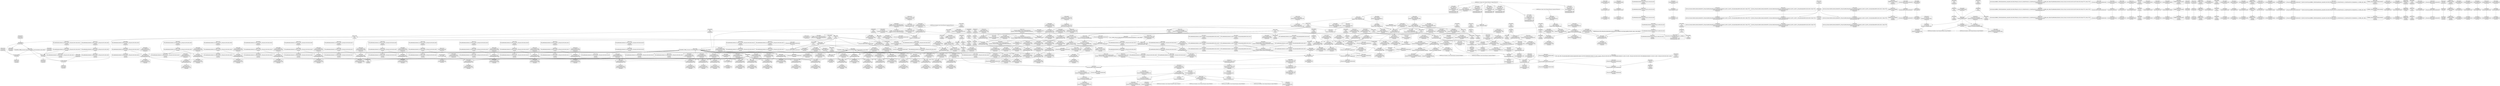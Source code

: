 digraph {
	CE0x4c755c0 [shape=record,shape=Mrecord,label="{CE0x4c755c0|selinux_capable:tmp1|*SummSource*}"]
	CE0x4c80d50 [shape=record,shape=Mrecord,label="{CE0x4c80d50|cred_has_capability:tmp13|security/selinux/hooks.c,1575|*SummSink*}"]
	CE0x4cdc940 [shape=record,shape=Mrecord,label="{CE0x4cdc940|cred_has_capability:tmp25|security/selinux/hooks.c,1582}"]
	CE0x4cbe1f0 [shape=record,shape=Mrecord,label="{CE0x4cbe1f0|avc_audit:a|Function::avc_audit&Arg::a::|*SummSource*}"]
	CE0x4cbf530 [shape=record,shape=Mrecord,label="{CE0x4cbf530|i64_15|*Constant*}"]
	"CONST[source:0(mediator),value:2(dynamic)][purpose:{subject}][SnkIdx:0]"
	CE0x4c9c460 [shape=record,shape=Mrecord,label="{CE0x4c9c460|cred_has_capability:tmp7|security/selinux/hooks.c,1574|*SummSource*}"]
	CE0x4cb6bd0 [shape=record,shape=Mrecord,label="{CE0x4cb6bd0|avc_has_perm_noaudit:requested|Function::avc_has_perm_noaudit&Arg::requested::|*SummSource*}"]
	CE0x4ca1f20 [shape=record,shape=Mrecord,label="{CE0x4ca1f20|selinux_capable:tmp7|security/selinux/hooks.c,2009|*SummSource*}"]
	CE0x4c689d0 [shape=record,shape=Mrecord,label="{CE0x4c689d0|selinux_capable:tmp|*SummSink*}"]
	CE0x4c75f20 [shape=record,shape=Mrecord,label="{CE0x4c75f20|cred_has_capability:sw.bb|*SummSource*}"]
	CE0x4cc2910 [shape=record,shape=Mrecord,label="{CE0x4cc2910|i64*_getelementptr_inbounds_(_21_x_i64_,_21_x_i64_*___llvm_gcov_ctr143,_i64_0,_i64_17)|*Constant*|*SummSource*}"]
	CE0x4cc5b20 [shape=record,shape=Mrecord,label="{CE0x4cc5b20|cred_has_capability:tmp31|security/selinux/hooks.c,1585|*SummSource*}"]
	CE0x4cd9760 [shape=record,shape=Mrecord,label="{CE0x4cd9760|0:_i32,_:_GCMR___llvm_gcov_global_state_pred145_internal_unnamed_addr_global_i32_-1:_elem_0:default:}"]
	CE0x4c86c80 [shape=record,shape=Mrecord,label="{CE0x4c86c80|i64*_getelementptr_inbounds_(_6_x_i64_,_6_x_i64_*___llvm_gcov_ctr142,_i64_0,_i64_5)|*Constant*|*SummSink*}"]
	CE0x4c90190 [shape=record,shape=Mrecord,label="{CE0x4c90190|cred_has_capability:do.body4}"]
	CE0x4ccbdb0 [shape=record,shape=Mrecord,label="{CE0x4ccbdb0|i8*_getelementptr_inbounds_(_25_x_i8_,_25_x_i8_*_.str3,_i32_0,_i32_0)|*Constant*|*SummSink*}"]
	CE0x4c7bd20 [shape=record,shape=Mrecord,label="{CE0x4c7bd20|selinux_capable:audit|Function::selinux_capable&Arg::audit::|*SummSource*}"]
	CE0x4cbaee0 [shape=record,shape=Mrecord,label="{CE0x4cbaee0|cred_has_capability:call8|security/selinux/hooks.c,1581}"]
	CE0x4c6cd70 [shape=record,shape=Mrecord,label="{CE0x4c6cd70|cred_has_capability:do.cond|*SummSink*}"]
	CE0x4cb63f0 [shape=record,shape=Mrecord,label="{CE0x4cb63f0|avc_has_perm_noaudit:tsid|Function::avc_has_perm_noaudit&Arg::tsid::|*SummSource*}"]
	CE0x4c8d120 [shape=record,shape=Mrecord,label="{CE0x4c8d120|selinux_capable:audit|Function::selinux_capable&Arg::audit::|*SummSink*}"]
	CE0x4c6de40 [shape=record,shape=Mrecord,label="{CE0x4c6de40|_call_void___llvm_gcov_indirect_counter_increment(i32*___llvm_gcov_global_state_pred145,_i64**_getelementptr_inbounds_(_3_x_i64*_,_3_x_i64*_*___llvm_gcda_edge_table144,_i64_0,_i64_2)),_!dbg_!27732|security/selinux/hooks.c,1570}"]
	CE0x4cc3c10 [shape=record,shape=Mrecord,label="{CE0x4cc3c10|i64*_getelementptr_inbounds_(_21_x_i64_,_21_x_i64_*___llvm_gcov_ctr143,_i64_0,_i64_18)|*Constant*|*SummSource*}"]
	CE0x4cd8630 [shape=record,shape=Mrecord,label="{CE0x4cd8630|4:_i32,_:_CRE_4,8_|*MultipleSource*|security/selinux/hooks.c,196|*LoadInst*|security/selinux/hooks.c,196|security/selinux/hooks.c,197}"]
	CE0x4c6ff60 [shape=record,shape=Mrecord,label="{CE0x4c6ff60|cred_has_capability:cap1|security/selinux/hooks.c,1563|*SummSource*}"]
	CE0x4cd60d0 [shape=record,shape=Mrecord,label="{CE0x4cd60d0|__llvm_gcov_indirect_counter_increment:tmp6|*SummSource*}"]
	CE0x4cc22b0 [shape=record,shape=Mrecord,label="{CE0x4cc22b0|i64*_getelementptr_inbounds_(_21_x_i64_,_21_x_i64_*___llvm_gcov_ctr143,_i64_0,_i64_17)|*Constant*}"]
	CE0x4cca410 [shape=record,shape=Mrecord,label="{CE0x4cca410|i64*_getelementptr_inbounds_(_21_x_i64_,_21_x_i64_*___llvm_gcov_ctr143,_i64_0,_i64_9)|*Constant*}"]
	CE0x4cbcb10 [shape=record,shape=Mrecord,label="{CE0x4cbcb10|avc_audit:ssid|Function::avc_audit&Arg::ssid::|*SummSink*}"]
	CE0x4c6fed0 [shape=record,shape=Mrecord,label="{CE0x4c6fed0|cred_has_capability:cap1|security/selinux/hooks.c,1563}"]
	CE0x4c7d170 [shape=record,shape=Mrecord,label="{CE0x4c7d170|__llvm_gcov_indirect_counter_increment:tmp2|*SummSource*}"]
	CE0x4c99960 [shape=record,shape=Mrecord,label="{CE0x4c99960|i32_-1|*Constant*}"]
	CE0x4ce4b60 [shape=record,shape=Mrecord,label="{CE0x4ce4b60|__llvm_gcov_indirect_counter_increment:tmp1|*SummSink*}"]
	CE0x631ab80 [shape=record,shape=Mrecord,label="{CE0x631ab80|GLOBAL:__llvm_gcov_ctr142|Global_var:__llvm_gcov_ctr142|*SummSink*}"]
	CE0x4c8bfc0 [shape=record,shape=Mrecord,label="{CE0x4c8bfc0|_ret_i32_%tmp6,_!dbg_!27716|security/selinux/hooks.c,197|*SummSink*}"]
	CE0x4c75c50 [shape=record,shape=Mrecord,label="{CE0x4c75c50|GLOBAL:cred_has_capability|*Constant*|*SummSink*}"]
	CE0x4c92d10 [shape=record,shape=Mrecord,label="{CE0x4c92d10|i64*_null|*Constant*|*SummSource*}"]
	CE0x4c7a5a0 [shape=record,shape=Mrecord,label="{CE0x4c7a5a0|_ret_void|*SummSource*}"]
	CE0x4c93200 [shape=record,shape=Mrecord,label="{CE0x4c93200|__llvm_gcov_indirect_counter_increment:tmp3}"]
	CE0x4c7d6a0 [shape=record,shape=Mrecord,label="{CE0x4c7d6a0|COLLAPSED:_GCMRE___llvm_gcov_ctr143_internal_global_21_x_i64_zeroinitializer:_elem_0:default:}"]
	CE0x4c82180 [shape=record,shape=Mrecord,label="{CE0x4c82180|cred_has_capability:tmp16|security/selinux/hooks.c,1576}"]
	CE0x4c9b300 [shape=record,shape=Mrecord,label="{CE0x4c9b300|cred_sid:tmp1}"]
	CE0x4cbf370 [shape=record,shape=Mrecord,label="{CE0x4cbf370|cred_has_capability:tmp22|security/selinux/hooks.c,1582|*SummSink*}"]
	CE0x4c74690 [shape=record,shape=Mrecord,label="{CE0x4c74690|_ret_i32_%retval.0,_!dbg_!27765|security/selinux/hooks.c,1586|*SummSink*}"]
	CE0x4c99760 [shape=record,shape=Mrecord,label="{CE0x4c99760|i64*_null|*Constant*|*SummSink*}"]
	CE0x4c7cbe0 [shape=record,shape=Mrecord,label="{CE0x4c7cbe0|cred_has_capability:call|security/selinux/hooks.c,1558|*SummSink*}"]
	CE0x4c68710 [shape=record,shape=Mrecord,label="{CE0x4c68710|selinux_capable:tmp|*SummSource*}"]
	CE0x6220b80 [shape=record,shape=Mrecord,label="{CE0x6220b80|selinux_capable:tmp11|security/selinux/hooks.c,2012|*SummSource*}"]
	CE0x4cd8870 [shape=record,shape=Mrecord,label="{CE0x4cd8870|__llvm_gcov_indirect_counter_increment:bb}"]
	CE0x4ce6100 [shape=record,shape=Mrecord,label="{CE0x4ce6100|cred_has_capability:tmp4|security/selinux/hooks.c,1570}"]
	"CONST[source:0(mediator),value:0(static)][purpose:{operation}][SnkIdx:3]"
	CE0x4c68f90 [shape=record,shape=Mrecord,label="{CE0x4c68f90|selinux_capable:bb|*SummSource*}"]
	CE0x4c85310 [shape=record,shape=Mrecord,label="{CE0x4c85310|GLOBAL:__llvm_gcov_global_state_pred145|Global_var:__llvm_gcov_global_state_pred145|*SummSource*}"]
	CE0x4c72c40 [shape=record,shape=Mrecord,label="{CE0x4c72c40|_ret_i32_%retval.0,_!dbg_!27765|security/selinux/hooks.c,1586}"]
	CE0x4cb4cf0 [shape=record,shape=Mrecord,label="{CE0x4cb4cf0|i16_47|*Constant*|*SummSink*}"]
	CE0x69313d0 [shape=record,shape=Mrecord,label="{CE0x69313d0|selinux_capable:tmp4|security/selinux/hooks.c,2008|*SummSink*}"]
	CE0x4c82910 [shape=record,shape=Mrecord,label="{CE0x4c82910|i64_0|*Constant*|*SummSource*}"]
	CE0x4cca780 [shape=record,shape=Mrecord,label="{CE0x4cca780|cred_has_capability:tmp10|security/selinux/hooks.c,1575|*SummSink*}"]
	CE0x4cb8670 [shape=record,shape=Mrecord,label="{CE0x4cb8670|cred_has_capability:cmp|security/selinux/hooks.c,1580|*SummSink*}"]
	CE0x4c97c80 [shape=record,shape=Mrecord,label="{CE0x4c97c80|VOIDTB_TE_array:_GCE_.str49_private_unnamed_addr_constant_40_x_i8_c_013SELinux:_out_of_range_capability_%d_0A_00_,_align_1:_elem_0:default:}"]
	CE0x4c720c0 [shape=record,shape=Mrecord,label="{CE0x4c720c0|_call_void_asm_sideeffect_1:_09ud2_0A.pushsection___bug_table,_22a_22_0A2:_09.long_1b_-_2b,_$_0:c_-_2b_0A_09.word_$_1:c_,_0_0A_09.org_2b+$_2:c_0A.popsection_,_i,i,i,_dirflag_,_fpsr_,_flags_(i8*_getelementptr_inbounds_(_25_x_i8_,_25_x_i8_*_.str3,_i32_0,_i32_0),_i32_1575,_i64_12)_#3,_!dbg_!27737,_!srcloc_!27740|security/selinux/hooks.c,1575|*SummSource*}"]
	CE0x4c73fd0 [shape=record,shape=Mrecord,label="{CE0x4c73fd0|__llvm_gcov_indirect_counter_increment:entry|*SummSource*}"]
	CE0x4cc77a0 [shape=record,shape=Mrecord,label="{CE0x4cc77a0|i64*_getelementptr_inbounds_(_21_x_i64_,_21_x_i64_*___llvm_gcov_ctr143,_i64_0,_i64_20)|*Constant*|*SummSink*}"]
	CE0x4cb5eb0 [shape=record,shape=Mrecord,label="{CE0x4cb5eb0|avc_has_perm_noaudit:ssid|Function::avc_has_perm_noaudit&Arg::ssid::}"]
	CE0x4cc3630 [shape=record,shape=Mrecord,label="{CE0x4cc3630|i64*_getelementptr_inbounds_(_21_x_i64_,_21_x_i64_*___llvm_gcov_ctr143,_i64_0,_i64_18)|*Constant*}"]
	CE0x4c6e770 [shape=record,shape=Mrecord,label="{CE0x4c6e770|cred_has_capability:tmp1|*SummSink*}"]
	CE0x4c89d00 [shape=record,shape=Mrecord,label="{CE0x4c89d00|GLOBAL:__llvm_gcov_ctr142|Global_var:__llvm_gcov_ctr142|*SummSource*}"]
	CE0x4cac890 [shape=record,shape=Mrecord,label="{CE0x4cac890|cred_sid:security|security/selinux/hooks.c,196|*SummSink*}"]
	CE0x4caccc0 [shape=record,shape=Mrecord,label="{CE0x4caccc0|i64*_getelementptr_inbounds_(_2_x_i64_,_2_x_i64_*___llvm_gcov_ctr131,_i64_0,_i64_0)|*Constant*}"]
	CE0x4cd8750 [shape=record,shape=Mrecord,label="{CE0x4cd8750|4:_i32,_:_CRE_8,12_|*MultipleSource*|security/selinux/hooks.c,196|*LoadInst*|security/selinux/hooks.c,196|security/selinux/hooks.c,197}"]
	CE0x4cac0a0 [shape=record,shape=Mrecord,label="{CE0x4cac0a0|cred_has_capability:tmp6|security/selinux/hooks.c,1574|*SummSource*}"]
	CE0x4c9aef0 [shape=record,shape=Mrecord,label="{CE0x4c9aef0|i32_31|*Constant*|*SummSink*}"]
	CE0x4c93b40 [shape=record,shape=Mrecord,label="{CE0x4c93b40|i64**_getelementptr_inbounds_(_3_x_i64*_,_3_x_i64*_*___llvm_gcda_edge_table144,_i64_0,_i64_0)|*Constant*}"]
	CE0x4cd4330 [shape=record,shape=Mrecord,label="{CE0x4cd4330|cred_sid:tmp6|security/selinux/hooks.c,197|*SummSink*}"]
	CE0x4c7d710 [shape=record,shape=Mrecord,label="{CE0x4c7d710|cred_has_capability:tmp|*SummSource*}"]
	CE0x4cb5930 [shape=record,shape=Mrecord,label="{CE0x4cb5930|avc_has_perm_noaudit:entry|*SummSource*}"]
	CE0x4c72d40 [shape=record,shape=Mrecord,label="{CE0x4c72d40|cred_has_capability:cred|Function::cred_has_capability&Arg::cred::|*SummSource*}"]
	CE0x4c7da80 [shape=record,shape=Mrecord,label="{CE0x4c7da80|_call_void_mcount()_#3|*SummSource*}"]
	CE0x4ce4630 [shape=record,shape=Mrecord,label="{CE0x4ce4630|cred_has_capability:type|security/selinux/hooks.c,1562|*SummSource*}"]
	CE0x4cc7810 [shape=record,shape=Mrecord,label="{CE0x4cc7810|cred_has_capability:tmp32|security/selinux/hooks.c,1586|*SummSource*}"]
	CE0x4c77ae0 [shape=record,shape=Mrecord,label="{CE0x4c77ae0|cred_has_capability:if.then9}"]
	"CONST[source:0(mediator),value:2(dynamic)][purpose:{object}][SnkIdx:1]"
	CE0x4c56680 [shape=record,shape=Mrecord,label="{CE0x4c56680|selinux_capable:ns|Function::selinux_capable&Arg::ns::|*SummSink*}"]
	CE0x4cb5b20 [shape=record,shape=Mrecord,label="{CE0x4cb5b20|avc_has_perm_noaudit:entry|*SummSink*}"]
	CE0x4c71180 [shape=record,shape=Mrecord,label="{CE0x4c71180|selinux_capable:tmp9|security/selinux/hooks.c,2011|*SummSink*}"]
	CE0x4c83590 [shape=record,shape=Mrecord,label="{CE0x4c83590|cred_has_capability:tmp4|security/selinux/hooks.c,1570|*SummSink*}"]
	CE0x4cbdc30 [shape=record,shape=Mrecord,label="{CE0x4cbdc30|avc_audit:result|Function::avc_audit&Arg::result::}"]
	CE0x4c8d360 [shape=record,shape=Mrecord,label="{CE0x4c8d360|i8_3|*Constant*}"]
	CE0x4cba9a0 [shape=record,shape=Mrecord,label="{CE0x4cba9a0|cred_has_capability:tmp21|security/selinux/hooks.c,1580}"]
	CE0x4c6e4e0 [shape=record,shape=Mrecord,label="{CE0x4c6e4e0|_call_void___llvm_gcov_indirect_counter_increment(i32*___llvm_gcov_global_state_pred145,_i64**_getelementptr_inbounds_(_3_x_i64*_,_3_x_i64*_*___llvm_gcda_edge_table144,_i64_0,_i64_2)),_!dbg_!27732|security/selinux/hooks.c,1570|*SummSink*}"]
	CE0x4c6e9e0 [shape=record,shape=Mrecord,label="{CE0x4c6e9e0|i32_1|*Constant*|*SummSink*}"]
	CE0x4cb6f20 [shape=record,shape=Mrecord,label="{CE0x4cb6f20|avc_has_perm_noaudit:requested|Function::avc_has_perm_noaudit&Arg::requested::|*SummSink*}"]
	CE0x4cdac40 [shape=record,shape=Mrecord,label="{CE0x4cdac40|cred_has_capability:and|security/selinux/hooks.c,1559|*SummSink*}"]
	CE0x6931440 [shape=record,shape=Mrecord,label="{CE0x6931440|selinux_capable:tmp4|security/selinux/hooks.c,2008}"]
	CE0x4cbdac0 [shape=record,shape=Mrecord,label="{CE0x4cbdac0|avc_audit:avd|Function::avc_audit&Arg::avd::|*SummSink*}"]
	CE0x4cac750 [shape=record,shape=Mrecord,label="{CE0x4cac750|cred_sid:security|security/selinux/hooks.c,196}"]
	CE0x4cc9020 [shape=record,shape=Mrecord,label="{CE0x4cc9020|i32_1575|*Constant*}"]
	CE0x4ca8b80 [shape=record,shape=Mrecord,label="{CE0x4ca8b80|cred_has_capability:do.body|*SummSink*}"]
	CE0x4cb5fd0 [shape=record,shape=Mrecord,label="{CE0x4cb5fd0|avc_has_perm_noaudit:ssid|Function::avc_has_perm_noaudit&Arg::ssid::|*SummSource*}"]
	CE0x4c9b190 [shape=record,shape=Mrecord,label="{CE0x4c9b190|cred_has_capability:and|security/selinux/hooks.c,1559}"]
	CE0x4c67c40 [shape=record,shape=Mrecord,label="{CE0x4c67c40|i64_1|*Constant*|*SummSink*}"]
	CE0x4cc9ba0 [shape=record,shape=Mrecord,label="{CE0x4cc9ba0|i32_1575|*Constant*|*SummSink*}"]
	CE0x4c9b510 [shape=record,shape=Mrecord,label="{CE0x4c9b510|i64*_getelementptr_inbounds_(_2_x_i64_,_2_x_i64_*___llvm_gcov_ctr131,_i64_0,_i64_1)|*Constant*}"]
	CE0x4c81b10 [shape=record,shape=Mrecord,label="{CE0x4c81b10|i64*_getelementptr_inbounds_(_21_x_i64_,_21_x_i64_*___llvm_gcov_ctr143,_i64_0,_i64_11)|*Constant*|*SummSource*}"]
	CE0x4c69720 [shape=record,shape=Mrecord,label="{CE0x4c69720|selinux_capable:call|security/selinux/hooks.c,2007}"]
	CE0x4c8ca30 [shape=record,shape=Mrecord,label="{CE0x4c8ca30|cred_has_capability:cap|Function::cred_has_capability&Arg::cap::|*SummSink*}"]
	CE0x4c76310 [shape=record,shape=Mrecord,label="{CE0x4c76310|cred_has_capability:sw.bb}"]
	CE0x4c68660 [shape=record,shape=Mrecord,label="{CE0x4c68660|_call_void_mcount()_#3|*SummSink*}"]
	CE0x4c86dc0 [shape=record,shape=Mrecord,label="{CE0x4c86dc0|selinux_capable:tmp10|security/selinux/hooks.c,2012}"]
	CE0x4cac6e0 [shape=record,shape=Mrecord,label="{CE0x4cac6e0|cred_sid:tmp4|*LoadInst*|security/selinux/hooks.c,196}"]
	CE0x4c7daf0 [shape=record,shape=Mrecord,label="{CE0x4c7daf0|_call_void_mcount()_#3|*SummSink*}"]
	CE0x4c96440 [shape=record,shape=Mrecord,label="{CE0x4c96440|cred_has_capability:sw.default|*SummSink*}"]
	CE0x4ce0bd0 [shape=record,shape=Mrecord,label="{CE0x4ce0bd0|cred_has_capability:shr|security/selinux/hooks.c,1565}"]
	CE0x4c67da0 [shape=record,shape=Mrecord,label="{CE0x4c67da0|selinux_capable:call|security/selinux/hooks.c,2007|*SummSink*}"]
	CE0x4c801d0 [shape=record,shape=Mrecord,label="{CE0x4c801d0|GLOBAL:avc_has_perm_noaudit|*Constant*}"]
	CE0x4cb6380 [shape=record,shape=Mrecord,label="{CE0x4cb6380|avc_has_perm_noaudit:tsid|Function::avc_has_perm_noaudit&Arg::tsid::}"]
	CE0x4ce40b0 [shape=record,shape=Mrecord,label="{CE0x4ce40b0|cred_sid:entry|*SummSink*}"]
	CE0x4cbd9e0 [shape=record,shape=Mrecord,label="{CE0x4cbd9e0|avc_audit:avd|Function::avc_audit&Arg::avd::|*SummSource*}"]
	CE0x4cd7af0 [shape=record,shape=Mrecord,label="{CE0x4cd7af0|cred_sid:tmp5|security/selinux/hooks.c,196|*SummSink*}"]
	CE0x4ce5150 [shape=record,shape=Mrecord,label="{CE0x4ce5150|_ret_i32_%tmp6,_!dbg_!27716|security/selinux/hooks.c,197}"]
	CE0x4c740e0 [shape=record,shape=Mrecord,label="{CE0x4c740e0|__llvm_gcov_indirect_counter_increment:entry|*SummSink*}"]
	CE0x4c734f0 [shape=record,shape=Mrecord,label="{CE0x4c734f0|avc_audit:entry|*SummSink*}"]
	CE0x4c62de0 [shape=record,shape=Mrecord,label="{CE0x4c62de0|i64_2|*Constant*|*SummSource*}"]
	CE0x4cb5300 [shape=record,shape=Mrecord,label="{CE0x4cb5300|cred_has_capability:call7|security/selinux/hooks.c,1579|*SummSource*}"]
	CE0x4c812f0 [shape=record,shape=Mrecord,label="{CE0x4c812f0|cred_has_capability:tmp14|security/selinux/hooks.c,1575}"]
	CE0x4ce4cb0 [shape=record,shape=Mrecord,label="{CE0x4ce4cb0|__llvm_gcov_indirect_counter_increment:tmp2}"]
	CE0x4c77c10 [shape=record,shape=Mrecord,label="{CE0x4c77c10|cred_has_capability:if.then9|*SummSource*}"]
	CE0x4cbec60 [shape=record,shape=Mrecord,label="{CE0x4cbec60|cred_has_capability:tobool|security/selinux/hooks.c,1582}"]
	CE0x4c9c990 [shape=record,shape=Mrecord,label="{CE0x4c9c990|cred_has_capability:call3|security/selinux/hooks.c,1573|*SummSource*}"]
	CE0x4c94ff0 [shape=record,shape=Mrecord,label="{CE0x4c94ff0|GLOBAL:cred_sid|*Constant*}"]
	CE0x4c7a530 [shape=record,shape=Mrecord,label="{CE0x4c7a530|_ret_void}"]
	CE0x4cb9840 [shape=record,shape=Mrecord,label="{CE0x4cb9840|GLOBAL:__llvm_gcov_ctr143|Global_var:__llvm_gcov_ctr143|*SummSink*}"]
	CE0x4c7d630 [shape=record,shape=Mrecord,label="{CE0x4c7d630|cred_has_capability:tmp}"]
	CE0x4c82040 [shape=record,shape=Mrecord,label="{CE0x4c82040|i64*_getelementptr_inbounds_(_21_x_i64_,_21_x_i64_*___llvm_gcov_ctr143,_i64_0,_i64_12)|*Constant*}"]
	CE0x4cc76f0 [shape=record,shape=Mrecord,label="{CE0x4cc76f0|i64*_getelementptr_inbounds_(_21_x_i64_,_21_x_i64_*___llvm_gcov_ctr143,_i64_0,_i64_20)|*Constant*|*SummSource*}"]
	CE0x4c76890 [shape=record,shape=Mrecord,label="{CE0x4c76890|i64*_getelementptr_inbounds_(_21_x_i64_,_21_x_i64_*___llvm_gcov_ctr143,_i64_0,_i64_6)|*Constant*}"]
	CE0x4c83850 [shape=record,shape=Mrecord,label="{CE0x4c83850|cred_has_capability:tmp5|security/selinux/hooks.c,1570}"]
	CE0x4c72b60 [shape=record,shape=Mrecord,label="{CE0x4c72b60|cred_has_capability:entry|*SummSink*}"]
	CE0x4cc9e40 [shape=record,shape=Mrecord,label="{CE0x4cc9e40|i64_12|*Constant*|*SummSink*}"]
	CE0x4ce6540 [shape=record,shape=Mrecord,label="{CE0x4ce6540|i64*_getelementptr_inbounds_(_21_x_i64_,_21_x_i64_*___llvm_gcov_ctr143,_i64_0,_i64_4)|*Constant*|*SummSink*}"]
	CE0x4c8d4b0 [shape=record,shape=Mrecord,label="{CE0x4c8d4b0|i8_3|*Constant*|*SummSource*}"]
	CE0x4c68440 [shape=record,shape=Mrecord,label="{CE0x4c68440|selinux_capable:ns|Function::selinux_capable&Arg::ns::|*SummSource*}"]
	CE0x4c9c330 [shape=record,shape=Mrecord,label="{CE0x4c9c330|i8*_getelementptr_inbounds_(_40_x_i8_,_40_x_i8_*_.str49,_i32_0,_i32_0)|*Constant*}"]
	CE0x4c68a80 [shape=record,shape=Mrecord,label="{CE0x4c68a80|selinux_capable:tmp2|security/selinux/hooks.c,2008|*SummSource*}"]
	CE0x4c69460 [shape=record,shape=Mrecord,label="{CE0x4c69460|selinux_capable:bb|*SummSink*}"]
	CE0x4c69eb0 [shape=record,shape=Mrecord,label="{CE0x4c69eb0|selinux_capable:tmp1|*SummSink*}"]
	CE0x4ce38b0 [shape=record,shape=Mrecord,label="{CE0x4ce38b0|cred_has_capability:sw.default}"]
	CE0x4cd6e50 [shape=record,shape=Mrecord,label="{CE0x4cd6e50|cred_has_capability:sw.bb2}"]
	CE0x4cbabf0 [shape=record,shape=Mrecord,label="{CE0x4cbabf0|cred_has_capability:tmp21|security/selinux/hooks.c,1580|*SummSource*}"]
	CE0x4c7d810 [shape=record,shape=Mrecord,label="{CE0x4c7d810|_call_void_mcount()_#3}"]
	CE0x4cbfa60 [shape=record,shape=Mrecord,label="{CE0x4cbfa60|i64_15|*Constant*|*SummSink*}"]
	CE0x4c898f0 [shape=record,shape=Mrecord,label="{CE0x4c898f0|i64_0|*Constant*}"]
	CE0x4c75be0 [shape=record,shape=Mrecord,label="{CE0x4c75be0|GLOBAL:cred_has_capability|*Constant*}"]
	CE0x4c687c0 [shape=record,shape=Mrecord,label="{CE0x4c687c0|selinux_capable:if.end|*SummSink*}"]
	CE0x4c860b0 [shape=record,shape=Mrecord,label="{CE0x4c860b0|cred_has_capability:do.end6|*SummSink*}"]
	CE0x4cbd290 [shape=record,shape=Mrecord,label="{CE0x4cbd290|avc_audit:tclass|Function::avc_audit&Arg::tclass::|*SummSink*}"]
	CE0x4c8cbb0 [shape=record,shape=Mrecord,label="{CE0x4c8cbb0|cred_has_capability:audit|Function::cred_has_capability&Arg::audit::}"]
	CE0x4ce6800 [shape=record,shape=Mrecord,label="{CE0x4ce6800|cred_has_capability:tmp2|security/selinux/hooks.c,1567|*SummSource*}"]
	CE0x4c6cb40 [shape=record,shape=Mrecord,label="{CE0x4c6cb40|cred_has_capability:do.cond}"]
	CE0x4c76720 [shape=record,shape=Mrecord,label="{CE0x4c76720|i64*_getelementptr_inbounds_(_21_x_i64_,_21_x_i64_*___llvm_gcov_ctr143,_i64_0,_i64_6)|*Constant*|*SummSource*}"]
	CE0x4c934f0 [shape=record,shape=Mrecord,label="{CE0x4c934f0|__llvm_gcov_indirect_counter_increment:tmp3|*SummSink*}"]
	CE0x4c94420 [shape=record,shape=Mrecord,label="{CE0x4c94420|cred_sid:tmp2|*SummSink*}"]
	CE0x4c95150 [shape=record,shape=Mrecord,label="{CE0x4c95150|cred_has_capability:call|security/selinux/hooks.c,1558|*SummSource*}"]
	CE0x4cbba20 [shape=record,shape=Mrecord,label="{CE0x4cbba20|GLOBAL:avc_audit|*Constant*|*SummSink*}"]
	CE0x4c9be70 [shape=record,shape=Mrecord,label="{CE0x4c9be70|i64*_getelementptr_inbounds_(_2_x_i64_,_2_x_i64_*___llvm_gcov_ctr131,_i64_0,_i64_1)|*Constant*|*SummSource*}"]
	CE0x4c765e0 [shape=record,shape=Mrecord,label="{CE0x4c765e0|_call_void___llvm_gcov_indirect_counter_increment(i32*___llvm_gcov_global_state_pred145,_i64**_getelementptr_inbounds_(_3_x_i64*_,_3_x_i64*_*___llvm_gcda_edge_table144,_i64_0,_i64_0)),_!dbg_!27734|security/selinux/hooks.c,1574|*SummSink*}"]
	CE0x4cbf0a0 [shape=record,shape=Mrecord,label="{CE0x4cbf0a0|i64_16|*Constant*}"]
	CE0x4c889c0 [shape=record,shape=Mrecord,label="{CE0x4c889c0|cred_has_capability:audit|Function::cred_has_capability&Arg::audit::|*SummSource*}"]
	CE0x4c9cad0 [shape=record,shape=Mrecord,label="{CE0x4c9cad0|cred_has_capability:call3|security/selinux/hooks.c,1573|*SummSink*}"]
	CE0x4cc9d20 [shape=record,shape=Mrecord,label="{CE0x4cc9d20|i64_12|*Constant*}"]
	CE0x4cd3830 [shape=record,shape=Mrecord,label="{CE0x4cd3830|i8*_getelementptr_inbounds_(_40_x_i8_,_40_x_i8_*_.str49,_i32_0,_i32_0)|*Constant*|*SummSource*}"]
	CE0x4c95200 [shape=record,shape=Mrecord,label="{CE0x4c95200|_call_void_mcount()_#3}"]
	CE0x4cbede0 [shape=record,shape=Mrecord,label="{CE0x4cbede0|cred_has_capability:tobool|security/selinux/hooks.c,1582|*SummSource*}"]
	CE0x4cbb390 [shape=record,shape=Mrecord,label="{CE0x4cbb390|cred_has_capability:call8|security/selinux/hooks.c,1581|*SummSink*}"]
	CE0x4c6e040 [shape=record,shape=Mrecord,label="{CE0x4c6e040|cred_has_capability:tmp3|security/selinux/hooks.c,1567|*SummSource*}"]
	CE0x4ca9d90 [shape=record,shape=Mrecord,label="{CE0x4ca9d90|cred_has_capability:sw.epilog|*SummSource*}"]
	"CONST[source:1(input),value:2(dynamic)][purpose:{operation}][SrcIdx:15]"
	CE0x4c80650 [shape=record,shape=Mrecord,label="{CE0x4c80650|cred_has_capability:tmp12|security/selinux/hooks.c,1575}"]
	CE0x4c81bc0 [shape=record,shape=Mrecord,label="{CE0x4c81bc0|i64*_getelementptr_inbounds_(_21_x_i64_,_21_x_i64_*___llvm_gcov_ctr143,_i64_0,_i64_11)|*Constant*|*SummSink*}"]
	"CONST[source:0(mediator),value:2(dynamic)][purpose:{object}][SnkIdx:2]"
	CE0x4cd91e0 [shape=record,shape=Mrecord,label="{CE0x4cd91e0|cred_sid:tmp6|security/selinux/hooks.c,197}"]
	CE0x4cda840 [shape=record,shape=Mrecord,label="{CE0x4cda840|__llvm_gcov_indirect_counter_increment:tmp}"]
	CE0x4c84e40 [shape=record,shape=Mrecord,label="{CE0x4c84e40|selinux_capable:tmp4|security/selinux/hooks.c,2008|*SummSource*}"]
	CE0x4cabe50 [shape=record,shape=Mrecord,label="{CE0x4cabe50|cred_has_capability:tmp6|security/selinux/hooks.c,1574}"]
	CE0x4cdc200 [shape=record,shape=Mrecord,label="{CE0x4cdc200|cred_has_capability:tmp23|security/selinux/hooks.c,1582|*SummSink*}"]
	CE0x4cd9650 [shape=record,shape=Mrecord,label="{CE0x4cd9650|cred_has_capability:if.then|*SummSource*}"]
	CE0x4cc5490 [shape=record,shape=Mrecord,label="{CE0x4cc5490|cred_has_capability:tmp30|security/selinux/hooks.c,1585|*SummSource*}"]
	CE0x4cdad20 [shape=record,shape=Mrecord,label="{CE0x4cdad20|cred_has_capability:shl|security/selinux/hooks.c,1559|*SummSource*}"]
	CE0x4c66de0 [shape=record,shape=Mrecord,label="{CE0x4c66de0|selinux_capable:tmp6|security/selinux/hooks.c,2009|*SummSource*}"]
	CE0x4cd9000 [shape=record,shape=Mrecord,label="{CE0x4cd9000|4:_i32,_:_CRE_20,24_|*MultipleSource*|security/selinux/hooks.c,196|*LoadInst*|security/selinux/hooks.c,196|security/selinux/hooks.c,197}"]
	CE0x4cc3d30 [shape=record,shape=Mrecord,label="{CE0x4cc3d30|cred_has_capability:tmp28|security/selinux/hooks.c,1584|*SummSource*}"]
	CE0x4c76570 [shape=record,shape=Mrecord,label="{CE0x4c76570|_call_void___llvm_gcov_indirect_counter_increment(i32*___llvm_gcov_global_state_pred145,_i64**_getelementptr_inbounds_(_3_x_i64*_,_3_x_i64*_*___llvm_gcda_edge_table144,_i64_0,_i64_0)),_!dbg_!27734|security/selinux/hooks.c,1574|*SummSource*}"]
	CE0x4c99df0 [shape=record,shape=Mrecord,label="{CE0x4c99df0|cred_has_capability:shr|security/selinux/hooks.c,1565|*SummSource*}"]
	CE0x4c6aa60 [shape=record,shape=Mrecord,label="{CE0x4c6aa60|selinux_capable:call|security/selinux/hooks.c,2007|*SummSource*}"]
	CE0x4c9bcf0 [shape=record,shape=Mrecord,label="{CE0x4c9bcf0|cred_sid:tmp1|*SummSink*}"]
	CE0x4cd8170 [shape=record,shape=Mrecord,label="{CE0x4cd8170|cred_sid:sid|security/selinux/hooks.c,197|*SummSink*}"]
	CE0x4cd47c0 [shape=record,shape=Mrecord,label="{CE0x4cd47c0|__llvm_gcov_indirect_counter_increment:exit}"]
	CE0x4cc3770 [shape=record,shape=Mrecord,label="{CE0x4cc3770|cred_has_capability:tmp28|security/selinux/hooks.c,1584}"]
	CE0x4ccaad0 [shape=record,shape=Mrecord,label="{CE0x4ccaad0|cred_has_capability:tmp11|security/selinux/hooks.c,1575|*SummSource*}"]
	CE0x4cb7ec0 [shape=record,shape=Mrecord,label="{CE0x4cb7ec0|cred_has_capability:cmp|security/selinux/hooks.c,1580|*SummSource*}"]
	CE0x4c94340 [shape=record,shape=Mrecord,label="{CE0x4c94340|cred_sid:tmp2}"]
	CE0x4ca55c0 [shape=record,shape=Mrecord,label="{CE0x4ca55c0|i64*_getelementptr_inbounds_(_6_x_i64_,_6_x_i64_*___llvm_gcov_ctr142,_i64_0,_i64_4)|*Constant*|*SummSink*}"]
	"CONST[source:0(mediator),value:2(dynamic)][purpose:{object}][SnkIdx:5]"
	CE0x4c75e60 [shape=record,shape=Mrecord,label="{CE0x4c75e60|selinux_capable:audit|Function::selinux_capable&Arg::audit::}"]
	CE0x4cb68f0 [shape=record,shape=Mrecord,label="{CE0x4cb68f0|avc_has_perm_noaudit:tclass|Function::avc_has_perm_noaudit&Arg::tclass::|*SummSink*}"]
	CE0x4c68320 [shape=record,shape=Mrecord,label="{CE0x4c68320|selinux_capable:tobool|security/selinux/hooks.c,2008|*SummSink*}"]
	CE0x4c73600 [shape=record,shape=Mrecord,label="{CE0x4c73600|avc_audit:ssid|Function::avc_audit&Arg::ssid::|*SummSource*}"]
	CE0x4cc8cf0 [shape=record,shape=Mrecord,label="{CE0x4cc8cf0|void_(i8*,_i32,_i64)*_asm_sideeffect_1:_09ud2_0A.pushsection___bug_table,_22a_22_0A2:_09.long_1b_-_2b,_$_0:c_-_2b_0A_09.word_$_1:c_,_0_0A_09.org_2b+$_2:c_0A.popsection_,_i,i,i,_dirflag_,_fpsr_,_flags_}"]
	CE0x4cb6730 [shape=record,shape=Mrecord,label="{CE0x4cb6730|avc_has_perm_noaudit:tclass|Function::avc_has_perm_noaudit&Arg::tclass::|*SummSource*}"]
	CE0x4cc8480 [shape=record,shape=Mrecord,label="{CE0x4cc8480|GLOBAL:__llvm_gcov_indirect_counter_increment|*Constant*}"]
	CE0x4cbd690 [shape=record,shape=Mrecord,label="{CE0x4cbd690|avc_audit:requested|Function::avc_audit&Arg::requested::|*SummSink*}"]
	CE0x4c7b2a0 [shape=record,shape=Mrecord,label="{CE0x4c7b2a0|cred_has_capability:type|security/selinux/hooks.c,1562}"]
	CE0x4c8a2c0 [shape=record,shape=Mrecord,label="{CE0x4c8a2c0|cred_has_capability:entry|*SummSource*}"]
	CE0x4c74e50 [shape=record,shape=Mrecord,label="{CE0x4c74e50|selinux_capable:return|*SummSource*}"]
	CE0x4cdc6c0 [shape=record,shape=Mrecord,label="{CE0x4cdc6c0|cred_has_capability:tmp24|security/selinux/hooks.c,1582|*SummSource*}"]
	CE0x4cbb250 [shape=record,shape=Mrecord,label="{CE0x4cbb250|cred_has_capability:call8|security/selinux/hooks.c,1581|*SummSource*}"]
	CE0x4c996f0 [shape=record,shape=Mrecord,label="{CE0x4c996f0|__llvm_gcov_indirect_counter_increment:counter|*SummSink*}"]
	CE0x4ce47a0 [shape=record,shape=Mrecord,label="{CE0x4ce47a0|cred_has_capability:type|security/selinux/hooks.c,1562|*SummSink*}"]
	CE0x6220aa0 [shape=record,shape=Mrecord,label="{CE0x6220aa0|selinux_capable:tmp11|security/selinux/hooks.c,2012}"]
	CE0x4ce5f70 [shape=record,shape=Mrecord,label="{CE0x4ce5f70|i64*_getelementptr_inbounds_(_21_x_i64_,_21_x_i64_*___llvm_gcov_ctr143,_i64_0,_i64_5)|*Constant*|*SummSink*}"]
	CE0x4c895b0 [shape=record,shape=Mrecord,label="{CE0x4c895b0|cred_has_capability:tmp1|*SummSource*}"]
	CE0x4ce0ed0 [shape=record,shape=Mrecord,label="{CE0x4ce0ed0|_call_void___llvm_gcov_indirect_counter_increment(i32*___llvm_gcov_global_state_pred145,_i64**_getelementptr_inbounds_(_3_x_i64*_,_3_x_i64*_*___llvm_gcda_edge_table144,_i64_0,_i64_1)),_!dbg_!27728|security/selinux/hooks.c,1567|*SummSource*}"]
	CE0x4cd6910 [shape=record,shape=Mrecord,label="{CE0x4cd6910|cred_has_capability:if.end10|*SummSink*}"]
	CE0x4cd3de0 [shape=record,shape=Mrecord,label="{CE0x4cd3de0|GLOBAL:printk|*Constant*}"]
	CE0x4cb7cd0 [shape=record,shape=Mrecord,label="{CE0x4cb7cd0|_ret_i32_%rc.0,_!dbg_!27793|security/selinux/avc.c,744|*SummSink*}"]
	CE0x4c75ab0 [shape=record,shape=Mrecord,label="{CE0x4c75ab0|selinux_capable:call1|security/selinux/hooks.c,2011|*SummSink*}"]
	CE0x4c56e80 [shape=record,shape=Mrecord,label="{CE0x4c56e80|i32_0|*Constant*}"]
	CE0x4c82fb0 [shape=record,shape=Mrecord,label="{CE0x4c82fb0|i64*_getelementptr_inbounds_(_6_x_i64_,_6_x_i64_*___llvm_gcov_ctr142,_i64_0,_i64_3)|*Constant*}"]
	CE0x4cbcaa0 [shape=record,shape=Mrecord,label="{CE0x4cbcaa0|avc_audit:ssid|Function::avc_audit&Arg::ssid::}"]
	CE0x4c95920 [shape=record,shape=Mrecord,label="{CE0x4c95920|__llvm_gcov_indirect_counter_increment:counters|Function::__llvm_gcov_indirect_counter_increment&Arg::counters::}"]
	"CONST[source:0(mediator),value:2(dynamic)][purpose:{subject}][SnkIdx:4]"
	CE0x4c7f4f0 [shape=record,shape=Mrecord,label="{CE0x4c7f4f0|cred_has_capability:tmp16|security/selinux/hooks.c,1576|*SummSink*}"]
	CE0x4c8cf80 [shape=record,shape=Mrecord,label="{CE0x4c8cf80|cred_has_capability:if.end10|*SummSource*}"]
	CE0x4cbd800 [shape=record,shape=Mrecord,label="{CE0x4cbd800|avc_audit:avd|Function::avc_audit&Arg::avd::}"]
	CE0x4cb96c0 [shape=record,shape=Mrecord,label="{CE0x4cb96c0|GLOBAL:avc_audit|*Constant*}"]
	CE0x4c80f00 [shape=record,shape=Mrecord,label="{CE0x4c80f00|i1_true|*Constant*|*SummSource*}"]
	CE0x4c6eaf0 [shape=record,shape=Mrecord,label="{CE0x4c6eaf0|cred_has_capability:ad|security/selinux/hooks.c, 1555|*SummSink*}"]
	CE0x4cb4fa0 [shape=record,shape=Mrecord,label="{CE0x4cb4fa0|cred_has_capability:sclass.0|*SummSink*}"]
	CE0x4cc2aa0 [shape=record,shape=Mrecord,label="{CE0x4cc2aa0|cred_has_capability:tmp26|security/selinux/hooks.c,1583|*SummSink*}"]
	CE0x4cbe320 [shape=record,shape=Mrecord,label="{CE0x4cbe320|avc_audit:a|Function::avc_audit&Arg::a::|*SummSink*}"]
	CE0x4cd76c0 [shape=record,shape=Mrecord,label="{CE0x4cd76c0|cred_sid:tmp4|*LoadInst*|security/selinux/hooks.c,196|*SummSink*}"]
	CE0x4c95fc0 [shape=record,shape=Mrecord,label="{CE0x4c95fc0|i64**_getelementptr_inbounds_(_3_x_i64*_,_3_x_i64*_*___llvm_gcda_edge_table144,_i64_0,_i64_1)|*Constant*|*SummSink*}"]
	CE0x4c899c0 [shape=record,shape=Mrecord,label="{CE0x4c899c0|selinux_capable:cred|Function::selinux_capable&Arg::cred::|*SummSink*}"]
	CE0x4cac610 [shape=record,shape=Mrecord,label="{CE0x4cac610|i32_22|*Constant*|*SummSource*}"]
	CE0x4c741c0 [shape=record,shape=Mrecord,label="{CE0x4c741c0|__llvm_gcov_indirect_counter_increment:predecessor|Function::__llvm_gcov_indirect_counter_increment&Arg::predecessor::|*SummSource*}"]
	CE0x4c56d20 [shape=record,shape=Mrecord,label="{CE0x4c56d20|selinux_capable:tmp1}"]
	CE0x4c82f40 [shape=record,shape=Mrecord,label="{CE0x4c82f40|selinux_capable:tmp5|security/selinux/hooks.c,2008}"]
	CE0x4cc3cc0 [shape=record,shape=Mrecord,label="{CE0x4cc3cc0|i64*_getelementptr_inbounds_(_21_x_i64_,_21_x_i64_*___llvm_gcov_ctr143,_i64_0,_i64_18)|*Constant*|*SummSink*}"]
	CE0x4c78910 [shape=record,shape=Mrecord,label="{CE0x4c78910|cred_has_capability:if.end|*SummSource*}"]
	CE0x4cb7700 [shape=record,shape=Mrecord,label="{CE0x4cb7700|avc_has_perm_noaudit:avd|Function::avc_has_perm_noaudit&Arg::avd::}"]
	CE0x4c8d600 [shape=record,shape=Mrecord,label="{CE0x4c8d600|i8_3|*Constant*|*SummSink*}"]
	CE0x4c7caf0 [shape=record,shape=Mrecord,label="{CE0x4c7caf0|cred_sid:tmp3|*SummSink*}"]
	CE0x4c9c920 [shape=record,shape=Mrecord,label="{CE0x4c9c920|cred_has_capability:call3|security/selinux/hooks.c,1573}"]
	CE0x4cace70 [shape=record,shape=Mrecord,label="{CE0x4cace70|i64*_getelementptr_inbounds_(_2_x_i64_,_2_x_i64_*___llvm_gcov_ctr131,_i64_0,_i64_0)|*Constant*|*SummSource*}"]
	CE0x4ccaa60 [shape=record,shape=Mrecord,label="{CE0x4ccaa60|cred_has_capability:tmp11|security/selinux/hooks.c,1575}"]
	CE0x4cbad30 [shape=record,shape=Mrecord,label="{CE0x4cbad30|cred_has_capability:tmp21|security/selinux/hooks.c,1580|*SummSink*}"]
	CE0x4c8f550 [shape=record,shape=Mrecord,label="{CE0x4c8f550|i32_31|*Constant*|*SummSource*}"]
	CE0x4ca4340 [shape=record,shape=Mrecord,label="{CE0x4ca4340|i64*_getelementptr_inbounds_(_6_x_i64_,_6_x_i64_*___llvm_gcov_ctr142,_i64_0,_i64_4)|*Constant*|*SummSource*}"]
	CE0x4c92310 [shape=record,shape=Mrecord,label="{CE0x4c92310|__llvm_gcov_indirect_counter_increment:bb4|*SummSource*}"]
	CE0x4c7cd20 [shape=record,shape=Mrecord,label="{CE0x4c7cd20|GLOBAL:cred_sid|*Constant*|*SummSource*}"]
	CE0x4c7ca80 [shape=record,shape=Mrecord,label="{CE0x4c7ca80|cred_sid:tmp3|*SummSource*}"]
	CE0x4c6a380 [shape=record,shape=Mrecord,label="{CE0x4c6a380|i32_0|*Constant*|*SummSink*}"]
	CE0x4ccac10 [shape=record,shape=Mrecord,label="{CE0x4ccac10|cred_has_capability:tmp11|security/selinux/hooks.c,1575|*SummSink*}"]
	CE0x4cc5420 [shape=record,shape=Mrecord,label="{CE0x4cc5420|i64*_getelementptr_inbounds_(_21_x_i64_,_21_x_i64_*___llvm_gcov_ctr143,_i64_0,_i64_19)|*Constant*|*SummSink*}"]
	CE0x4ce7a70 [shape=record,shape=Mrecord,label="{CE0x4ce7a70|i32_22|*Constant*}"]
	CE0x4c93890 [shape=record,shape=Mrecord,label="{CE0x4c93890|cred_has_capability:do.body}"]
	CE0x4ce7890 [shape=record,shape=Mrecord,label="{CE0x4ce7890|_call_void_mcount()_#3|*SummSink*}"]
	CE0x4c7a430 [shape=record,shape=Mrecord,label="{CE0x4c7a430|__llvm_gcov_indirect_counter_increment:counters|Function::__llvm_gcov_indirect_counter_increment&Arg::counters::|*SummSink*}"]
	CE0x4ce1600 [shape=record,shape=Mrecord,label="{CE0x4ce1600|__llvm_gcov_indirect_counter_increment:tmp5|*SummSink*}"]
	CE0x4cb8750 [shape=record,shape=Mrecord,label="{CE0x4cb8750|i64_14|*Constant*|*SummSink*}"]
	CE0x6bd49c0 [shape=record,shape=Mrecord,label="{CE0x6bd49c0|selinux_capable:tmp5|security/selinux/hooks.c,2008|*SummSink*}"]
	CE0x4c77dd0 [shape=record,shape=Mrecord,label="{CE0x4c77dd0|cred_has_capability:if.end10}"]
	CE0x4cdacb0 [shape=record,shape=Mrecord,label="{CE0x4cdacb0|cred_has_capability:shl|security/selinux/hooks.c,1559}"]
	CE0x4c93430 [shape=record,shape=Mrecord,label="{CE0x4c93430|__llvm_gcov_indirect_counter_increment:tmp3|*SummSource*}"]
	CE0x4cacb80 [shape=record,shape=Mrecord,label="{CE0x4cacb80|cred_sid:bb|*SummSink*}"]
	CE0x4cc8fb0 [shape=record,shape=Mrecord,label="{CE0x4cc8fb0|i64*_getelementptr_inbounds_(_21_x_i64_,_21_x_i64_*___llvm_gcov_ctr143,_i64_0,_i64_8)|*Constant*|*SummSink*}"]
	CE0x4cb7c60 [shape=record,shape=Mrecord,label="{CE0x4cb7c60|_ret_i32_%rc.0,_!dbg_!27793|security/selinux/avc.c,744|*SummSource*}"]
	CE0x4c57400 [shape=record,shape=Mrecord,label="{CE0x4c57400|i32_0|*Constant*|*SummSource*}"]
	CE0x4c9b370 [shape=record,shape=Mrecord,label="{CE0x4c9b370|cred_sid:tmp1|*SummSource*}"]
	CE0x4c6d3a0 [shape=record,shape=Mrecord,label="{CE0x4c6d3a0|selinux_capable:return}"]
	CE0x4c743a0 [shape=record,shape=Mrecord,label="{CE0x4c743a0|GLOBAL:cap_capable|*Constant*|*SummSink*}"]
	CE0x4c732c0 [shape=record,shape=Mrecord,label="{CE0x4c732c0|avc_audit:entry|*SummSource*}"]
	CE0x4c6fb40 [shape=record,shape=Mrecord,label="{CE0x4c6fb40|cred_has_capability:u|security/selinux/hooks.c,1563|*SummSource*}"]
	CE0x4cd82d0 [shape=record,shape=Mrecord,label="{CE0x4cd82d0|cred_sid:sid|security/selinux/hooks.c,197|*SummSource*}"]
	CE0x4cb86e0 [shape=record,shape=Mrecord,label="{CE0x4cb86e0|i64_14|*Constant*|*SummSource*}"]
	CE0x4ce14a0 [shape=record,shape=Mrecord,label="{CE0x4ce14a0|__llvm_gcov_indirect_counter_increment:tmp5|*SummSource*}"]
	CE0x4cba360 [shape=record,shape=Mrecord,label="{CE0x4cba360|cred_has_capability:tmp20|security/selinux/hooks.c,1580|*SummSink*}"]
	CE0x4c7d280 [shape=record,shape=Mrecord,label="{CE0x4c7d280|__llvm_gcov_indirect_counter_increment:tmp2|*SummSink*}"]
	CE0x6931360 [shape=record,shape=Mrecord,label="{CE0x6931360|selinux_capable:tmp3|security/selinux/hooks.c,2008|*SummSink*}"]
	CE0x4cb8390 [shape=record,shape=Mrecord,label="{CE0x4cb8390|cred_has_capability:cmp|security/selinux/hooks.c,1580}"]
	CE0x4c80090 [shape=record,shape=Mrecord,label="{CE0x4c80090|i16_4|*Constant*|*SummSink*}"]
	CE0x4ce22b0 [shape=record,shape=Mrecord,label="{CE0x4ce22b0|__llvm_gcov_indirect_counter_increment:bb4|*SummSink*}"]
	CE0x4c6deb0 [shape=record,shape=Mrecord,label="{CE0x4c6deb0|cred_has_capability:tmp3|security/selinux/hooks.c,1567}"]
	CE0x4c94080 [shape=record,shape=Mrecord,label="{CE0x4c94080|i64*_getelementptr_inbounds_(_21_x_i64_,_21_x_i64_*___llvm_gcov_ctr143,_i64_0,_i64_6)|*Constant*|*SummSink*}"]
	CE0x4cbcdb0 [shape=record,shape=Mrecord,label="{CE0x4cbcdb0|avc_audit:tsid|Function::avc_audit&Arg::tsid::|*SummSource*}"]
	CE0x4ce7660 [shape=record,shape=Mrecord,label="{CE0x4ce7660|i32_0|*Constant*}"]
	CE0x4cd80e0 [shape=record,shape=Mrecord,label="{CE0x4cd80e0|cred_sid:sid|security/selinux/hooks.c,197}"]
	CE0x4c9c3a0 [shape=record,shape=Mrecord,label="{CE0x4c9c3a0|cred_has_capability:tmp7|security/selinux/hooks.c,1574}"]
	CE0x4c89af0 [shape=record,shape=Mrecord,label="{CE0x4c89af0|i64_1|*Constant*}"]
	CE0x4c57140 [shape=record,shape=Mrecord,label="{CE0x4c57140|GLOBAL:cap_capable|*Constant*|*SummSource*}"]
	CE0x603fe20 [shape=record,shape=Mrecord,label="{CE0x603fe20|i64*_getelementptr_inbounds_(_6_x_i64_,_6_x_i64_*___llvm_gcov_ctr142,_i64_0,_i64_3)|*Constant*|*SummSource*}"]
	CE0x4cc6480 [shape=record,shape=Mrecord,label="{CE0x4cc6480|i32_-22|*Constant*|*SummSource*}"]
	CE0x4ca2100 [shape=record,shape=Mrecord,label="{CE0x4ca2100|i64*_getelementptr_inbounds_(_6_x_i64_,_6_x_i64_*___llvm_gcov_ctr142,_i64_0,_i64_4)|*Constant*}"]
	CE0x4c7cd90 [shape=record,shape=Mrecord,label="{CE0x4c7cd90|GLOBAL:cred_sid|*Constant*|*SummSink*}"]
	CE0x4cbd040 [shape=record,shape=Mrecord,label="{CE0x4cbd040|avc_audit:tclass|Function::avc_audit&Arg::tclass::}"]
	CE0x4c98230 [shape=record,shape=Mrecord,label="{CE0x4c98230|selinux_capable:tmp8|security/selinux/hooks.c,2011|*SummSink*}"]
	CE0x4c86e30 [shape=record,shape=Mrecord,label="{CE0x4c86e30|selinux_capable:tmp10|security/selinux/hooks.c,2012|*SummSink*}"]
	CE0x4c8a0e0 [shape=record,shape=Mrecord,label="{CE0x4c8a0e0|GLOBAL:cred_has_capability|*Constant*|*SummSource*}"]
	CE0x4ce0e60 [shape=record,shape=Mrecord,label="{CE0x4ce0e60|cred_has_capability:shr|security/selinux/hooks.c,1565|*SummSink*}"]
	CE0x4cbf5a0 [shape=record,shape=Mrecord,label="{CE0x4cbf5a0|i64_15|*Constant*|*SummSource*}"]
	"CONST[source:0(mediator),value:2(dynamic)][purpose:{object}][SnkIdx:6]"
	CE0x4cc7a00 [shape=record,shape=Mrecord,label="{CE0x4cc7a00|cred_sid:bb}"]
	CE0x4cb9dc0 [shape=record,shape=Mrecord,label="{CE0x4cb9dc0|cred_has_capability:tmp19|security/selinux/hooks.c,1580|*SummSink*}"]
	CE0x4c937b0 [shape=record,shape=Mrecord,label="{CE0x4c937b0|cred_has_capability:do.body|*SummSource*}"]
	CE0x4c8c9c0 [shape=record,shape=Mrecord,label="{CE0x4c8c9c0|cred_has_capability:cap|Function::cred_has_capability&Arg::cap::|*SummSource*}"]
	CE0x4cdbd20 [shape=record,shape=Mrecord,label="{CE0x4cdbd20|cred_has_capability:u|security/selinux/hooks.c,1563}"]
	CE0x4c77800 [shape=record,shape=Mrecord,label="{CE0x4c77800|128:_i8*,_:_CRE:_elem_0:default:}"]
	CE0x4cd6b70 [shape=record,shape=Mrecord,label="{CE0x4cd6b70|cred_has_capability:sw.bb2|*SummSource*}"]
	CE0x4c83b00 [shape=record,shape=Mrecord,label="{CE0x4c83b00|cred_has_capability:tmp5|security/selinux/hooks.c,1570|*SummSink*}"]
	CE0x4cc2d40 [shape=record,shape=Mrecord,label="{CE0x4cc2d40|cred_has_capability:tmp27|security/selinux/hooks.c,1583}"]
	CE0x4c56fe0 [shape=record,shape=Mrecord,label="{CE0x4c56fe0|selinux_capable:entry|*SummSink*}"]
	CE0x4c73f60 [shape=record,shape=Mrecord,label="{CE0x4c73f60|__llvm_gcov_indirect_counter_increment:entry}"]
	CE0x4cdaf40 [shape=record,shape=Mrecord,label="{CE0x4cdaf40|i32_0|*Constant*}"]
	CE0x4c95810 [shape=record,shape=Mrecord,label="{CE0x4c95810|__llvm_gcov_indirect_counter_increment:predecessor|Function::__llvm_gcov_indirect_counter_increment&Arg::predecessor::|*SummSink*}"]
	CE0x4c95da0 [shape=record,shape=Mrecord,label="{CE0x4c95da0|__llvm_gcov_indirect_counter_increment:counters|Function::__llvm_gcov_indirect_counter_increment&Arg::counters::|*SummSource*}"]
	CE0x4cb5420 [shape=record,shape=Mrecord,label="{CE0x4cb5420|cred_has_capability:call7|security/selinux/hooks.c,1579|*SummSink*}"]
	CE0x4cd7540 [shape=record,shape=Mrecord,label="{CE0x4cd7540|cred_sid:tmp4|*LoadInst*|security/selinux/hooks.c,196|*SummSource*}"]
	CE0x4c72bd0 [shape=record,shape=Mrecord,label="{CE0x4c72bd0|cred_has_capability:cred|Function::cred_has_capability&Arg::cred::}"]
	CE0x4c90700 [shape=record,shape=Mrecord,label="{CE0x4c90700|cred_has_capability:tmp15|security/selinux/hooks.c,1575|*SummSink*}"]
	CE0x4c840c0 [shape=record,shape=Mrecord,label="{CE0x4c840c0|i64*_getelementptr_inbounds_(_2_x_i64_,_2_x_i64_*___llvm_gcov_ctr131,_i64_0,_i64_0)|*Constant*|*SummSink*}"]
	CE0x4c683d0 [shape=record,shape=Mrecord,label="{CE0x4c683d0|selinux_capable:ns|Function::selinux_capable&Arg::ns::}"]
	CE0x4c61f20 [shape=record,shape=Mrecord,label="{CE0x4c61f20|GLOBAL:cap_capable|*Constant*}"]
	CE0x4c93820 [shape=record,shape=Mrecord,label="{CE0x4c93820|cred_has_capability:if.end|*SummSink*}"]
	CE0x4cd92e0 [shape=record,shape=Mrecord,label="{CE0x4cd92e0|cred_sid:tmp}"]
	CE0x4c6e470 [shape=record,shape=Mrecord,label="{CE0x4c6e470|_call_void___llvm_gcov_indirect_counter_increment(i32*___llvm_gcov_global_state_pred145,_i64**_getelementptr_inbounds_(_3_x_i64*_,_3_x_i64*_*___llvm_gcda_edge_table144,_i64_0,_i64_2)),_!dbg_!27732|security/selinux/hooks.c,1570|*SummSource*}"]
	CE0x4cd85c0 [shape=record,shape=Mrecord,label="{CE0x4cd85c0|4:_i32,_:_CRE_0,4_|*MultipleSource*|security/selinux/hooks.c,196|*LoadInst*|security/selinux/hooks.c,196|security/selinux/hooks.c,197}"]
	CE0x4c83020 [shape=record,shape=Mrecord,label="{CE0x4c83020|selinux_capable:tmp5|security/selinux/hooks.c,2008|*SummSource*}"]
	CE0x4c95b80 [shape=record,shape=Mrecord,label="{CE0x4c95b80|i64**_getelementptr_inbounds_(_3_x_i64*_,_3_x_i64*_*___llvm_gcda_edge_table144,_i64_0,_i64_1)|*Constant*}"]
	CE0x4c90380 [shape=record,shape=Mrecord,label="{CE0x4c90380|cred_has_capability:tmp15|security/selinux/hooks.c,1575|*SummSource*}"]
	CE0x4ce6f90 [shape=record,shape=Mrecord,label="{CE0x4ce6f90|cred_has_capability:sw.bb2|*SummSink*}"]
	CE0x4c68920 [shape=record,shape=Mrecord,label="{CE0x4c68920|selinux_capable:cap|Function::selinux_capable&Arg::cap::|*SummSource*}"]
	CE0x4c75b20 [shape=record,shape=Mrecord,label="{CE0x4c75b20|selinux_capable:call1|security/selinux/hooks.c,2011|*SummSource*}"]
	CE0x4cb9c40 [shape=record,shape=Mrecord,label="{CE0x4cb9c40|cred_has_capability:tmp19|security/selinux/hooks.c,1580}"]
	CE0x4cc29c0 [shape=record,shape=Mrecord,label="{CE0x4cc29c0|i64*_getelementptr_inbounds_(_21_x_i64_,_21_x_i64_*___llvm_gcov_ctr143,_i64_0,_i64_17)|*Constant*|*SummSink*}"]
	CE0x4cc4d90 [shape=record,shape=Mrecord,label="{CE0x4cc4d90|i64*_getelementptr_inbounds_(_21_x_i64_,_21_x_i64_*___llvm_gcov_ctr143,_i64_0,_i64_19)|*Constant*}"]
	CE0x4cdc3b0 [shape=record,shape=Mrecord,label="{CE0x4cdc3b0|cred_has_capability:tmp24|security/selinux/hooks.c,1582}"]
	CE0x4c70080 [shape=record,shape=Mrecord,label="{CE0x4c70080|cred_has_capability:cap1|security/selinux/hooks.c,1563|*SummSink*}"]
	CE0x4c56350 [shape=record,shape=Mrecord,label="{CE0x4c56350|selinux_capable:tmp9|security/selinux/hooks.c,2011|*SummSource*}"]
	CE0x4c67e50 [shape=record,shape=Mrecord,label="{CE0x4c67e50|selinux_capable:tobool|security/selinux/hooks.c,2008|*SummSource*}"]
	CE0x4ce1770 [shape=record,shape=Mrecord,label="{CE0x4ce1770|__llvm_gcov_indirect_counter_increment:tmp6}"]
	CE0x4cbcf10 [shape=record,shape=Mrecord,label="{CE0x4cbcf10|avc_audit:tsid|Function::avc_audit&Arg::tsid::|*SummSink*}"]
	CE0x4c72db0 [shape=record,shape=Mrecord,label="{CE0x4c72db0|cred_has_capability:cred|Function::cred_has_capability&Arg::cred::|*SummSink*}"]
	CE0x4cb9120 [shape=record,shape=Mrecord,label="{CE0x4cb9120|i64_0|*Constant*}"]
	CE0x4c94920 [shape=record,shape=Mrecord,label="{CE0x4c94920|cred_has_capability:return}"]
	CE0x4c896c0 [shape=record,shape=Mrecord,label="{CE0x4c896c0|i32_1|*Constant*}"]
	CE0x4c85880 [shape=record,shape=Mrecord,label="{CE0x4c85880|cred_has_capability:ad|security/selinux/hooks.c, 1555}"]
	CE0x4c6a2d0 [shape=record,shape=Mrecord,label="{CE0x4c6a2d0|_call_void_mcount()_#3}"]
	CE0x4cc5500 [shape=record,shape=Mrecord,label="{CE0x4cc5500|cred_has_capability:tmp30|security/selinux/hooks.c,1585|*SummSink*}"]
	CE0x4c6fe60 [shape=record,shape=Mrecord,label="{CE0x4c6fe60|i32_5|*Constant*}"]
	CE0x4c71540 [shape=record,shape=Mrecord,label="{CE0x4c71540|cred_has_capability:avd|security/selinux/hooks.c, 1556|*SummSource*}"]
	CE0x4ce7820 [shape=record,shape=Mrecord,label="{CE0x4ce7820|cred_has_capability:call|security/selinux/hooks.c,1558}"]
	CE0x4ce5d70 [shape=record,shape=Mrecord,label="{CE0x4ce5d70|i64**_getelementptr_inbounds_(_3_x_i64*_,_3_x_i64*_*___llvm_gcda_edge_table144,_i64_0,_i64_2)|*Constant*|*SummSink*}"]
	CE0x4cc23f0 [shape=record,shape=Mrecord,label="{CE0x4cc23f0|cred_has_capability:tmp26|security/selinux/hooks.c,1583}"]
	CE0x4cb8b90 [shape=record,shape=Mrecord,label="{CE0x4cb8b90|i64_13|*Constant*|*SummSource*}"]
	CE0x4cb9f30 [shape=record,shape=Mrecord,label="{CE0x4cb9f30|cred_has_capability:tmp20|security/selinux/hooks.c,1580}"]
	CE0x4c57560 [shape=record,shape=Mrecord,label="{CE0x4c57560|i64*_getelementptr_inbounds_(_6_x_i64_,_6_x_i64_*___llvm_gcov_ctr142,_i64_0,_i64_0)|*Constant*}"]
	CE0x4c8a1a0 [shape=record,shape=Mrecord,label="{CE0x4c8a1a0|cred_has_capability:entry}"]
	CE0x4c74f00 [shape=record,shape=Mrecord,label="{CE0x4c74f00|i64*_getelementptr_inbounds_(_6_x_i64_,_6_x_i64_*___llvm_gcov_ctr142,_i64_0,_i64_0)|*Constant*|*SummSink*}"]
	CE0x4c80ba0 [shape=record,shape=Mrecord,label="{CE0x4c80ba0|cred_has_capability:tmp13|security/selinux/hooks.c,1575}"]
	CE0x4c9ec50 [shape=record,shape=Mrecord,label="{CE0x4c9ec50|cred_has_capability:sw.bb|*SummSink*}"]
	CE0x4c723e0 [shape=record,shape=Mrecord,label="{CE0x4c723e0|i8*_getelementptr_inbounds_(_25_x_i8_,_25_x_i8_*_.str3,_i32_0,_i32_0)|*Constant*}"]
	CE0x4c67fb0 [shape=record,shape=Mrecord,label="{CE0x4c67fb0|selinux_capable:tmp}"]
	CE0x4ce6790 [shape=record,shape=Mrecord,label="{CE0x4ce6790|cred_has_capability:tmp2|security/selinux/hooks.c,1567}"]
	CE0x4c7e1f0 [shape=record,shape=Mrecord,label="{CE0x4c7e1f0|i1_true|*Constant*}"]
	CE0x4c68110 [shape=record,shape=Mrecord,label="{CE0x4c68110|selinux_capable:tobool|security/selinux/hooks.c,2008}"]
	CE0x4c779e0 [shape=record,shape=Mrecord,label="{CE0x4c779e0|cred_has_capability:do.body4|*SummSink*}"]
	CE0x4c80020 [shape=record,shape=Mrecord,label="{CE0x4c80020|i16_4|*Constant*|*SummSource*}"]
	CE0x4cc7880 [shape=record,shape=Mrecord,label="{CE0x4cc7880|cred_has_capability:tmp32|security/selinux/hooks.c,1586|*SummSink*}"]
	CE0x4c82620 [shape=record,shape=Mrecord,label="{CE0x4c82620|i64*_getelementptr_inbounds_(_21_x_i64_,_21_x_i64_*___llvm_gcov_ctr143,_i64_0,_i64_12)|*Constant*|*SummSource*}"]
	CE0x4c760c0 [shape=record,shape=Mrecord,label="{CE0x4c760c0|selinux_capable:cap|Function::selinux_capable&Arg::cap::|*SummSink*}"]
	CE0x4cd79e0 [shape=record,shape=Mrecord,label="{CE0x4cd79e0|cred_sid:tmp5|security/selinux/hooks.c,196|*SummSource*}"]
	CE0x4ca6760 [shape=record,shape=Mrecord,label="{CE0x4ca6760|selinux_capable:tmp8|security/selinux/hooks.c,2011|*SummSource*}"]
	CE0x4c6a640 [shape=record,shape=Mrecord,label="{CE0x4c6a640|i64_2|*Constant*|*SummSink*}"]
	CE0x4c6a0c0 [shape=record,shape=Mrecord,label="{CE0x4c6a0c0|selinux_capable:if.then|*SummSource*}"]
	CE0x4c55b10 [shape=record,shape=Mrecord,label="{CE0x4c55b10|cred_has_capability:tmp8|security/selinux/hooks.c,1575}"]
	CE0x4c77ce0 [shape=record,shape=Mrecord,label="{CE0x4c77ce0|cred_has_capability:if.then9|*SummSink*}"]
	CE0x4cc7550 [shape=record,shape=Mrecord,label="{CE0x4cc7550|cred_has_capability:tmp32|security/selinux/hooks.c,1586}"]
	CE0x4c6ecd0 [shape=record,shape=Mrecord,label="{CE0x4c6ecd0|cred_has_capability:do.body4|*SummSource*}"]
	CE0x4c6ac70 [shape=record,shape=Mrecord,label="{CE0x4c6ac70|selinux_capable:tmp2|security/selinux/hooks.c,2008}"]
	CE0x4c83990 [shape=record,shape=Mrecord,label="{CE0x4c83990|cred_has_capability:tmp5|security/selinux/hooks.c,1570|*SummSource*}"]
	CE0x4cb7aa0 [shape=record,shape=Mrecord,label="{CE0x4cb7aa0|avc_has_perm_noaudit:avd|Function::avc_has_perm_noaudit&Arg::avd::|*SummSink*}"]
	CE0x4c6fad0 [shape=record,shape=Mrecord,label="{CE0x4c6fad0|cred_has_capability:u|security/selinux/hooks.c,1563|*SummSink*}"]
	CE0x4c6d820 [shape=record,shape=Mrecord,label="{CE0x4c6d820|i64*_getelementptr_inbounds_(_6_x_i64_,_6_x_i64_*___llvm_gcov_ctr142,_i64_0,_i64_5)|*Constant*}"]
	CE0x4c72130 [shape=record,shape=Mrecord,label="{CE0x4c72130|_call_void_asm_sideeffect_1:_09ud2_0A.pushsection___bug_table,_22a_22_0A2:_09.long_1b_-_2b,_$_0:c_-_2b_0A_09.word_$_1:c_,_0_0A_09.org_2b+$_2:c_0A.popsection_,_i,i,i,_dirflag_,_fpsr_,_flags_(i8*_getelementptr_inbounds_(_25_x_i8_,_25_x_i8_*_.str3,_i32_0,_i32_0),_i32_1575,_i64_12)_#3,_!dbg_!27737,_!srcloc_!27740|security/selinux/hooks.c,1575|*SummSink*}"]
	CE0x4cc7010 [shape=record,shape=Mrecord,label="{CE0x4cc7010|cred_has_capability:retval.0|*SummSink*}"]
	CE0x4cbf250 [shape=record,shape=Mrecord,label="{CE0x4cbf250|i64_16|*Constant*|*SummSink*}"]
	CE0x4cc80c0 [shape=record,shape=Mrecord,label="{CE0x4cc80c0|cred_has_capability:tmp33|security/selinux/hooks.c,1586|*SummSink*}"]
	CE0x4cca480 [shape=record,shape=Mrecord,label="{CE0x4cca480|cred_has_capability:tmp10|security/selinux/hooks.c,1575}"]
	CE0x4c837e0 [shape=record,shape=Mrecord,label="{CE0x4c837e0|_call_void___llvm_gcov_indirect_counter_increment(i32*___llvm_gcov_global_state_pred145,_i64**_getelementptr_inbounds_(_3_x_i64*_,_3_x_i64*_*___llvm_gcda_edge_table144,_i64_0,_i64_0)),_!dbg_!27734|security/selinux/hooks.c,1574}"]
	CE0x4cb8280 [shape=record,shape=Mrecord,label="{CE0x4cb8280|i64_14|*Constant*}"]
	CE0x4cda900 [shape=record,shape=Mrecord,label="{CE0x4cda900|__llvm_gcov_indirect_counter_increment:tmp|*SummSource*}"]
	CE0x4ce68f0 [shape=record,shape=Mrecord,label="{CE0x4ce68f0|cred_has_capability:tmp2|security/selinux/hooks.c,1567|*SummSink*}"]
	CE0x4c94650 [shape=record,shape=Mrecord,label="{CE0x4c94650|cred_has_capability:do.end}"]
	CE0x4c8f3b0 [shape=record,shape=Mrecord,label="{CE0x4c8f3b0|i32_31|*Constant*}"]
	CE0x4c69bf0 [shape=record,shape=Mrecord,label="{CE0x4c69bf0|selinux_capable:if.then}"]
	CE0x4c7ab50 [shape=record,shape=Mrecord,label="{CE0x4c7ab50|COLLAPSED:_GCMRE___llvm_gcov_ctr131_internal_global_2_x_i64_zeroinitializer:_elem_0:default:}"]
	CE0x4cc3070 [shape=record,shape=Mrecord,label="{CE0x4cc3070|cred_has_capability:tmp27|security/selinux/hooks.c,1583|*SummSource*}"]
	CE0x4c6d2f0 [shape=record,shape=Mrecord,label="{CE0x4c6d2f0|_call_void_mcount()_#3|*SummSource*}"]
	CE0x4cc85f0 [shape=record,shape=Mrecord,label="{CE0x4cc85f0|__llvm_gcov_indirect_counter_increment:predecessor|Function::__llvm_gcov_indirect_counter_increment&Arg::predecessor::}"]
	CE0x4c7a9f0 [shape=record,shape=Mrecord,label="{CE0x4c7a9f0|i64*_getelementptr_inbounds_(_21_x_i64_,_21_x_i64_*___llvm_gcov_ctr143,_i64_0,_i64_4)|*Constant*}"]
	CE0x4ce5a70 [shape=record,shape=Mrecord,label="{CE0x4ce5a70|i64**_getelementptr_inbounds_(_3_x_i64*_,_3_x_i64*_*___llvm_gcda_edge_table144,_i64_0,_i64_2)|*Constant*}"]
	CE0x4cbf110 [shape=record,shape=Mrecord,label="{CE0x4cbf110|i64_16|*Constant*|*SummSource*}"]
	CE0x4c809d0 [shape=record,shape=Mrecord,label="{CE0x4c809d0|cred_has_capability:tmp12|security/selinux/hooks.c,1575|*SummSink*}"]
	CE0x4cb5680 [shape=record,shape=Mrecord,label="{CE0x4cb5680|GLOBAL:avc_has_perm_noaudit|*Constant*|*SummSink*}"]
	CE0x4c74520 [shape=record,shape=Mrecord,label="{CE0x4c74520|_ret_i32_%retval.0,_!dbg_!27765|security/selinux/hooks.c,1586|*SummSource*}"]
	CE0x4cd9b00 [shape=record,shape=Mrecord,label="{CE0x4cd9b00|cred_has_capability:bb|*SummSink*}"]
	CE0x4c88b40 [shape=record,shape=Mrecord,label="{CE0x4c88b40|cred_has_capability:audit|Function::cred_has_capability&Arg::audit::|*SummSink*}"]
	CE0x4c99b30 [shape=record,shape=Mrecord,label="{CE0x4c99b30|i32_-1|*Constant*|*SummSink*}"]
	CE0x4cdb3c0 [shape=record,shape=Mrecord,label="{CE0x4cdb3c0|cred_has_capability:tmp|*SummSink*}"]
	CE0x4c857c0 [shape=record,shape=Mrecord,label="{CE0x4c857c0|GLOBAL:__llvm_gcov_global_state_pred145|Global_var:__llvm_gcov_global_state_pred145}"]
	CE0x4cb6a50 [shape=record,shape=Mrecord,label="{CE0x4cb6a50|avc_has_perm_noaudit:requested|Function::avc_has_perm_noaudit&Arg::requested::}"]
	CE0x4c93e80 [shape=record,shape=Mrecord,label="{CE0x4c93e80|i64**_getelementptr_inbounds_(_3_x_i64*_,_3_x_i64*_*___llvm_gcda_edge_table144,_i64_0,_i64_0)|*Constant*|*SummSink*}"]
	CE0x4cc2a30 [shape=record,shape=Mrecord,label="{CE0x4cc2a30|cred_has_capability:tmp26|security/selinux/hooks.c,1583|*SummSource*}"]
	CE0x4cda080 [shape=record,shape=Mrecord,label="{CE0x4cda080|i64*_getelementptr_inbounds_(_21_x_i64_,_21_x_i64_*___llvm_gcov_ctr143,_i64_0,_i64_0)|*Constant*}"]
	CE0x4c806c0 [shape=record,shape=Mrecord,label="{CE0x4c806c0|cred_has_capability:tmp12|security/selinux/hooks.c,1575|*SummSource*}"]
	CE0x4c681c0 [shape=record,shape=Mrecord,label="{CE0x4c681c0|selinux_capable:if.end|*SummSource*}"]
	CE0x4c97a90 [shape=record,shape=Mrecord,label="{CE0x4c97a90|GLOBAL:printk|*Constant*|*SummSource*}"]
	CE0x4cd5ba0 [shape=record,shape=Mrecord,label="{CE0x4cd5ba0|i64*_null|*Constant*}"]
	CE0x4cb7690 [shape=record,shape=Mrecord,label="{CE0x4cb7690|_ret_i32_%rc.0,_!dbg_!27793|security/selinux/avc.c,744}"]
	CE0x4ce7fd0 [shape=record,shape=Mrecord,label="{CE0x4ce7fd0|GLOBAL:__llvm_gcov_indirect_counter_increment|*Constant*|*SummSink*}"]
	CE0x4c893e0 [shape=record,shape=Mrecord,label="{CE0x4c893e0|cred_has_capability:tmp1}"]
	CE0x4cb7570 [shape=record,shape=Mrecord,label="{CE0x4cb7570|avc_has_perm_noaudit:flags|Function::avc_has_perm_noaudit&Arg::flags::|*SummSink*}"]
	CE0x4cc9d90 [shape=record,shape=Mrecord,label="{CE0x4cc9d90|i64_12|*Constant*|*SummSource*}"]
	CE0x4cbdef0 [shape=record,shape=Mrecord,label="{CE0x4cbdef0|avc_audit:result|Function::avc_audit&Arg::result::|*SummSink*}"]
	CE0x4c8cce0 [shape=record,shape=Mrecord,label="{CE0x4c8cce0|_ret_i32_%retval.0,_!dbg_!27725|security/selinux/hooks.c,2012|*SummSource*}"]
	CE0x4c7fb10 [shape=record,shape=Mrecord,label="{CE0x4c7fb10|cred_has_capability:tmp17|security/selinux/hooks.c,1576|*SummSource*}"]
	CE0x4c94720 [shape=record,shape=Mrecord,label="{CE0x4c94720|cred_has_capability:do.end|*SummSource*}"]
	CE0x4c95ec0 [shape=record,shape=Mrecord,label="{CE0x4c95ec0|i64**_getelementptr_inbounds_(_3_x_i64*_,_3_x_i64*_*___llvm_gcda_edge_table144,_i64_0,_i64_1)|*Constant*|*SummSource*}"]
	CE0x4c8c420 [shape=record,shape=Mrecord,label="{CE0x4c8c420|selinux_capable:cred|Function::selinux_capable&Arg::cred::|*SummSource*}"]
	CE0x4c73110 [shape=record,shape=Mrecord,label="{CE0x4c73110|avc_audit:entry}"]
	CE0x4cdd5d0 [shape=record,shape=Mrecord,label="{CE0x4cdd5d0|cred_has_capability:sw.default|*SummSource*}"]
	CE0x4cbfd90 [shape=record,shape=Mrecord,label="{CE0x4cbfd90|cred_has_capability:tmp22|security/selinux/hooks.c,1582|*SummSource*}"]
	CE0x4c8c950 [shape=record,shape=Mrecord,label="{CE0x4c8c950|cred_has_capability:cap|Function::cred_has_capability&Arg::cap::}"]
	CE0x4ce5010 [shape=record,shape=Mrecord,label="{CE0x4ce5010|cred_sid:cred|Function::cred_sid&Arg::cred::|*SummSource*}"]
	CE0x4c75a40 [shape=record,shape=Mrecord,label="{CE0x4c75a40|selinux_capable:call1|security/selinux/hooks.c,2011}"]
	CE0x4cca4f0 [shape=record,shape=Mrecord,label="{CE0x4cca4f0|cred_has_capability:tmp10|security/selinux/hooks.c,1575|*SummSource*}"]
	CE0x4cc3220 [shape=record,shape=Mrecord,label="{CE0x4cc3220|cred_has_capability:tmp27|security/selinux/hooks.c,1583|*SummSink*}"]
	CE0x4cd45a0 [shape=record,shape=Mrecord,label="{CE0x4cd45a0|__llvm_gcov_indirect_counter_increment:exit|*SummSource*}"]
	CE0x4c74fd0 [shape=record,shape=Mrecord,label="{CE0x4c74fd0|cred_has_capability:if.end}"]
	CE0x4cc4570 [shape=record,shape=Mrecord,label="{CE0x4cc4570|cred_has_capability:tmp29|security/selinux/hooks.c,1584|*SummSink*}"]
	CE0x4cd4a90 [shape=record,shape=Mrecord,label="{CE0x4cd4a90|__llvm_gcov_indirect_counter_increment:bb|*SummSink*}"]
	CE0x4c55d70 [shape=record,shape=Mrecord,label="{CE0x4c55d70|cred_has_capability:tmp8|security/selinux/hooks.c,1575|*SummSink*}"]
	CE0x4c710c0 [shape=record,shape=Mrecord,label="{CE0x4c710c0|selinux_capable:tmp9|security/selinux/hooks.c,2011}"]
	CE0x4c7c900 [shape=record,shape=Mrecord,label="{CE0x4c7c900|cred_sid:tmp3}"]
	CE0x4cc3da0 [shape=record,shape=Mrecord,label="{CE0x4cc3da0|cred_has_capability:tmp28|security/selinux/hooks.c,1584|*SummSink*}"]
	CE0x4ce7460 [shape=record,shape=Mrecord,label="{CE0x4ce7460|i64_1|*Constant*}"]
	CE0x4cd8e20 [shape=record,shape=Mrecord,label="{CE0x4cd8e20|4:_i32,_:_CRE_16,20_|*MultipleSource*|security/selinux/hooks.c,196|*LoadInst*|security/selinux/hooks.c,196|security/selinux/hooks.c,197}"]
	CE0x4cc64f0 [shape=record,shape=Mrecord,label="{CE0x4cc64f0|i32_-22|*Constant*|*SummSink*}"]
	CE0x4ce7b70 [shape=record,shape=Mrecord,label="{CE0x4ce7b70|i32_22|*Constant*|*SummSink*}"]
	CE0x4cdaea0 [shape=record,shape=Mrecord,label="{CE0x4cdaea0|cred_has_capability:shl|security/selinux/hooks.c,1559|*SummSink*}"]
	CE0x4ce5d00 [shape=record,shape=Mrecord,label="{CE0x4ce5d00|i64**_getelementptr_inbounds_(_3_x_i64*_,_3_x_i64*_*___llvm_gcda_edge_table144,_i64_0,_i64_2)|*Constant*|*SummSource*}"]
	CE0x4cda970 [shape=record,shape=Mrecord,label="{CE0x4cda970|__llvm_gcov_indirect_counter_increment:tmp|*SummSink*}"]
	CE0x4c97b00 [shape=record,shape=Mrecord,label="{CE0x4c97b00|GLOBAL:printk|*Constant*|*SummSink*}"]
	CE0x4c63810 [shape=record,shape=Mrecord,label="{CE0x4c63810|selinux_capable:entry|*SummSource*}"]
	CE0x4cc67e0 [shape=record,shape=Mrecord,label="{CE0x4cc67e0|cred_has_capability:retval.0}"]
	CE0x4ce4a00 [shape=record,shape=Mrecord,label="{CE0x4ce4a00|__llvm_gcov_indirect_counter_increment:tmp1|*SummSource*}"]
	CE0x4c82740 [shape=record,shape=Mrecord,label="{CE0x4c82740|cred_has_capability:tmp16|security/selinux/hooks.c,1576|*SummSource*}"]
	CE0x4cdb430 [shape=record,shape=Mrecord,label="{CE0x4cdb430|i64_1|*Constant*}"]
	CE0x4c811b0 [shape=record,shape=Mrecord,label="{CE0x4c811b0|i1_true|*Constant*|*SummSink*}"]
	CE0x4c7b7c0 [shape=record,shape=Mrecord,label="{CE0x4c7b7c0|selinux_capable:bb}"]
	CE0x4c6ad20 [shape=record,shape=Mrecord,label="{CE0x4c6ad20|selinux_capable:if.end}"]
	CE0x4cbe020 [shape=record,shape=Mrecord,label="{CE0x4cbe020|avc_audit:a|Function::avc_audit&Arg::a::}"]
	CE0x4c89880 [shape=record,shape=Mrecord,label="{CE0x4c89880|selinux_capable:tmp2|security/selinux/hooks.c,2008|*SummSink*}"]
	CE0x4ce3f70 [shape=record,shape=Mrecord,label="{CE0x4ce3f70|cred_sid:entry|*SummSource*}"]
	CE0x4cb9730 [shape=record,shape=Mrecord,label="{CE0x4cb9730|GLOBAL:__llvm_gcov_ctr143|Global_var:__llvm_gcov_ctr143}"]
	CE0x4ce7280 [shape=record,shape=Mrecord,label="{CE0x4ce7280|cred_sid:tmp|*SummSink*}"]
	CE0x4ca79b0 [shape=record,shape=Mrecord,label="{CE0x4ca79b0|cred_has_capability:if.then|*SummSink*}"]
	CE0x4cc73f0 [shape=record,shape=Mrecord,label="{CE0x4cc73f0|i64*_getelementptr_inbounds_(_21_x_i64_,_21_x_i64_*___llvm_gcov_ctr143,_i64_0,_i64_20)|*Constant*}"]
	CE0x4c714d0 [shape=record,shape=Mrecord,label="{CE0x4c714d0|cred_has_capability:avd|security/selinux/hooks.c, 1556}"]
	CE0x4cc40c0 [shape=record,shape=Mrecord,label="{CE0x4cc40c0|cred_has_capability:tmp29|security/selinux/hooks.c,1584}"]
	CE0x4c94ce0 [shape=record,shape=Mrecord,label="{CE0x4c94ce0|i64*_getelementptr_inbounds_(_2_x_i64_,_2_x_i64_*___llvm_gcov_ctr131,_i64_0,_i64_1)|*Constant*|*SummSink*}"]
	CE0x4cc5370 [shape=record,shape=Mrecord,label="{CE0x4cc5370|i64*_getelementptr_inbounds_(_21_x_i64_,_21_x_i64_*___llvm_gcov_ctr143,_i64_0,_i64_19)|*Constant*|*SummSource*}"]
	CE0x4cd4e10 [shape=record,shape=Mrecord,label="{CE0x4cd4e10|__llvm_gcov_indirect_counter_increment:counter|*SummSource*}"]
	CE0x4c99d80 [shape=record,shape=Mrecord,label="{CE0x4c99d80|i32_5|*Constant*|*SummSink*}"]
	CE0x4c99d10 [shape=record,shape=Mrecord,label="{CE0x4c99d10|i32_5|*Constant*|*SummSource*}"]
	CE0x631aa80 [shape=record,shape=Mrecord,label="{CE0x631aa80|i64_0|*Constant*|*SummSink*}"]
	CE0x4cb9050 [shape=record,shape=Mrecord,label="{CE0x4cb9050|i64_13|*Constant*|*SummSink*}"]
	CE0x4cb60e0 [shape=record,shape=Mrecord,label="{CE0x4cb60e0|avc_has_perm_noaudit:ssid|Function::avc_has_perm_noaudit&Arg::ssid::|*SummSink*}"]
	CE0x4c70220 [shape=record,shape=Mrecord,label="{CE0x4c70220|selinux_capable:cred|Function::selinux_capable&Arg::cred::}"]
	CE0x4c66d70 [shape=record,shape=Mrecord,label="{CE0x4c66d70|selinux_capable:tmp6|security/selinux/hooks.c,2009}"]
	CE0x4c80c10 [shape=record,shape=Mrecord,label="{CE0x4c80c10|cred_has_capability:tmp13|security/selinux/hooks.c,1575|*SummSource*}"]
	CE0x4cbe490 [shape=record,shape=Mrecord,label="{CE0x4cbe490|_ret_i32_%retval.0,_!dbg_!27732|security/selinux/include/avc.h,142}"]
	CE0x4cda770 [shape=record,shape=Mrecord,label="{CE0x4cda770|__llvm_gcov_indirect_counter_increment:tmp1}"]
	CE0x4c826d0 [shape=record,shape=Mrecord,label="{CE0x4c826d0|i64*_getelementptr_inbounds_(_21_x_i64_,_21_x_i64_*___llvm_gcov_ctr143,_i64_0,_i64_12)|*Constant*|*SummSink*}"]
	CE0x4cc6b30 [shape=record,shape=Mrecord,label="{CE0x4cc6b30|cred_has_capability:retval.0|*SummSource*}"]
	CE0x4c982a0 [shape=record,shape=Mrecord,label="{CE0x4c982a0|selinux_capable:tmp8|security/selinux/hooks.c,2011}"]
	CE0x4cb5610 [shape=record,shape=Mrecord,label="{CE0x4cb5610|GLOBAL:avc_has_perm_noaudit|*Constant*|*SummSource*}"]
	CE0x4c86b40 [shape=record,shape=Mrecord,label="{CE0x4c86b40|i64*_getelementptr_inbounds_(_6_x_i64_,_6_x_i64_*___llvm_gcov_ctr142,_i64_0,_i64_5)|*Constant*|*SummSource*}"]
	CE0x4cca090 [shape=record,shape=Mrecord,label="{CE0x4cca090|i64*_getelementptr_inbounds_(_21_x_i64_,_21_x_i64_*___llvm_gcov_ctr143,_i64_0,_i64_8)|*Constant*}"]
	CE0x4cd6230 [shape=record,shape=Mrecord,label="{CE0x4cd6230|__llvm_gcov_indirect_counter_increment:tmp6|*SummSink*}"]
	CE0x4c7d400 [shape=record,shape=Mrecord,label="{CE0x4c7d400|i64*_getelementptr_inbounds_(_21_x_i64_,_21_x_i64_*___llvm_gcov_ctr143,_i64_0,_i64_0)|*Constant*|*SummSource*}"]
	CE0x4c61fd0 [shape=record,shape=Mrecord,label="{CE0x4c61fd0|selinux_capable:return|*SummSink*}"]
	CE0x4c7dc90 [shape=record,shape=Mrecord,label="{CE0x4c7dc90|i64*_getelementptr_inbounds_(_21_x_i64_,_21_x_i64_*___llvm_gcov_ctr143,_i64_0,_i64_9)|*Constant*|*SummSource*}"]
	CE0x4cd9a30 [shape=record,shape=Mrecord,label="{CE0x4cd9a30|cred_has_capability:bb|*SummSource*}"]
	CE0x4cb7500 [shape=record,shape=Mrecord,label="{CE0x4cb7500|avc_has_perm_noaudit:flags|Function::avc_has_perm_noaudit&Arg::flags::|*SummSource*}"]
	CE0x4ca7ae0 [shape=record,shape=Mrecord,label="{CE0x4ca7ae0|cred_has_capability:do.end6}"]
	CE0x4c7d590 [shape=record,shape=Mrecord,label="{CE0x4c7d590|i64*_getelementptr_inbounds_(_21_x_i64_,_21_x_i64_*___llvm_gcov_ctr143,_i64_0,_i64_0)|*Constant*|*SummSink*}"]
	CE0x4c8c0f0 [shape=record,shape=Mrecord,label="{CE0x4c8c0f0|cred_has_capability:and|security/selinux/hooks.c,1559|*SummSource*}"]
	CE0x4cc8e20 [shape=record,shape=Mrecord,label="{CE0x4cc8e20|void_(i8*,_i32,_i64)*_asm_sideeffect_1:_09ud2_0A.pushsection___bug_table,_22a_22_0A2:_09.long_1b_-_2b,_$_0:c_-_2b_0A_09.word_$_1:c_,_0_0A_09.org_2b+$_2:c_0A.popsection_,_i,i,i,_dirflag_,_fpsr_,_flags_|*SummSource*}"]
	CE0x4cbcbe0 [shape=record,shape=Mrecord,label="{CE0x4cbcbe0|avc_audit:tsid|Function::avc_audit&Arg::tsid::}"]
	CE0x4cbe760 [shape=record,shape=Mrecord,label="{CE0x4cbe760|_ret_i32_%retval.0,_!dbg_!27732|security/selinux/include/avc.h,142|*SummSink*}"]
	CE0x4c9c610 [shape=record,shape=Mrecord,label="{CE0x4c9c610|cred_has_capability:tmp7|security/selinux/hooks.c,1574|*SummSink*}"]
	CE0x4ccbb60 [shape=record,shape=Mrecord,label="{CE0x4ccbb60|i8*_getelementptr_inbounds_(_25_x_i8_,_25_x_i8_*_.str3,_i32_0,_i32_0)|*Constant*|*SummSource*}"]
	CE0x4cbd130 [shape=record,shape=Mrecord,label="{CE0x4cbd130|avc_audit:tclass|Function::avc_audit&Arg::tclass::|*SummSource*}"]
	CE0x4c70660 [shape=record,shape=Mrecord,label="{CE0x4c70660|i64*_getelementptr_inbounds_(_21_x_i64_,_21_x_i64_*___llvm_gcov_ctr143,_i64_0,_i64_5)|*Constant*}"]
	CE0x4cac7c0 [shape=record,shape=Mrecord,label="{CE0x4cac7c0|cred_sid:security|security/selinux/hooks.c,196|*SummSource*}"]
	CE0x4c828a0 [shape=record,shape=Mrecord,label="{CE0x4c828a0|selinux_capable:tmp3|security/selinux/hooks.c,2008}"]
	CE0x4c6e620 [shape=record,shape=Mrecord,label="{CE0x4c6e620|i64*_getelementptr_inbounds_(_21_x_i64_,_21_x_i64_*___llvm_gcov_ctr143,_i64_0,_i64_5)|*Constant*|*SummSource*}"]
	CE0x4cc7ba0 [shape=record,shape=Mrecord,label="{CE0x4cc7ba0|cred_has_capability:tmp33|security/selinux/hooks.c,1586}"]
	CE0x4cd4ce0 [shape=record,shape=Mrecord,label="{CE0x4cd4ce0|__llvm_gcov_indirect_counter_increment:counter}"]
	CE0x4c8ce10 [shape=record,shape=Mrecord,label="{CE0x4c8ce10|_ret_i32_%retval.0,_!dbg_!27725|security/selinux/hooks.c,2012|*SummSink*}"]
	CE0x4c56130 [shape=record,shape=Mrecord,label="{CE0x4c56130|cred_has_capability:tmp9|security/selinux/hooks.c,1575|*SummSource*}"]
	CE0x4ca8c70 [shape=record,shape=Mrecord,label="{CE0x4ca8c70|cred_has_capability:sw.epilog}"]
	CE0x4cdcbc0 [shape=record,shape=Mrecord,label="{CE0x4cdcbc0|cred_has_capability:tmp25|security/selinux/hooks.c,1582|*SummSource*}"]
	CE0x4c93190 [shape=record,shape=Mrecord,label="{CE0x4c93190|__llvm_gcov_indirect_counter_increment:tmp5}"]
	CE0x4ce0f40 [shape=record,shape=Mrecord,label="{CE0x4ce0f40|_call_void___llvm_gcov_indirect_counter_increment(i32*___llvm_gcov_global_state_pred145,_i64**_getelementptr_inbounds_(_3_x_i64*_,_3_x_i64*_*___llvm_gcda_edge_table144,_i64_0,_i64_1)),_!dbg_!27728|security/selinux/hooks.c,1567|*SummSink*}"]
	CE0x4c55700 [shape=record,shape=Mrecord,label="{CE0x4c55700|i64*_getelementptr_inbounds_(_21_x_i64_,_21_x_i64_*___llvm_gcov_ctr143,_i64_0,_i64_7)|*Constant*|*SummSink*}"]
	CE0x4c7a6c0 [shape=record,shape=Mrecord,label="{CE0x4c7a6c0|_ret_void|*SummSink*}"]
	CE0x4cbdd90 [shape=record,shape=Mrecord,label="{CE0x4cbdd90|avc_audit:result|Function::avc_audit&Arg::result::|*SummSource*}"]
	CE0x4c56c30 [shape=record,shape=Mrecord,label="{CE0x4c56c30|i64*_getelementptr_inbounds_(_6_x_i64_,_6_x_i64_*___llvm_gcov_ctr142,_i64_0,_i64_0)|*Constant*|*SummSource*}"]
	CE0x4c86ea0 [shape=record,shape=Mrecord,label="{CE0x4c86ea0|selinux_capable:tmp10|security/selinux/hooks.c,2012|*SummSource*}"]
	CE0x4cd9e40 [shape=record,shape=Mrecord,label="{CE0x4cd9e40|cred_has_capability:return|*SummSource*}"]
	CE0x4cb51b0 [shape=record,shape=Mrecord,label="{CE0x4cb51b0|cred_has_capability:call7|security/selinux/hooks.c,1579}"]
	CE0x4cd3b20 [shape=record,shape=Mrecord,label="{CE0x4cd3b20|i8*_getelementptr_inbounds_(_40_x_i8_,_40_x_i8_*_.str49,_i32_0,_i32_0)|*Constant*|*SummSink*}"]
	CE0x4c85fe0 [shape=record,shape=Mrecord,label="{CE0x4c85fe0|cred_has_capability:do.end6|*SummSource*}"]
	CE0x4ca9e60 [shape=record,shape=Mrecord,label="{CE0x4ca9e60|cred_has_capability:sw.epilog|*SummSink*}"]
	CE0x4c764b0 [shape=record,shape=Mrecord,label="{CE0x4c764b0|selinux_capable:cap|Function::selinux_capable&Arg::cap::}"]
	CE0x4cd4b20 [shape=record,shape=Mrecord,label="{CE0x4cd4b20|__llvm_gcov_indirect_counter_increment:bb4}"]
	CE0x4c8be60 [shape=record,shape=Mrecord,label="{CE0x4c8be60|_ret_i32_%tmp6,_!dbg_!27716|security/selinux/hooks.c,197|*SummSource*}"]
	CE0x4cb7920 [shape=record,shape=Mrecord,label="{CE0x4cb7920|avc_has_perm_noaudit:avd|Function::avc_has_perm_noaudit&Arg::avd::|*SummSource*}"]
	CE0x4c8cc70 [shape=record,shape=Mrecord,label="{CE0x4c8cc70|_ret_i32_%retval.0,_!dbg_!27725|security/selinux/hooks.c,2012}"]
	CE0x4cb9350 [shape=record,shape=Mrecord,label="{CE0x4cb9350|cred_has_capability:tmp18|security/selinux/hooks.c,1580|*SummSource*}"]
	CE0x4ce1ed0 [shape=record,shape=Mrecord,label="{CE0x4ce1ed0|__llvm_gcov_indirect_counter_increment:pred}"]
	"CONST[source:0(mediator),value:0(static)][purpose:{operation}][SnkIdx:7]"
	CE0x4cc8e90 [shape=record,shape=Mrecord,label="{CE0x4cc8e90|void_(i8*,_i32,_i64)*_asm_sideeffect_1:_09ud2_0A.pushsection___bug_table,_22a_22_0A2:_09.long_1b_-_2b,_$_0:c_-_2b_0A_09.word_$_1:c_,_0_0A_09.org_2b+$_2:c_0A.popsection_,_i,i,i,_dirflag_,_fpsr_,_flags_|*SummSink*}"]
	CE0x4c99850 [shape=record,shape=Mrecord,label="{CE0x4c99850|__llvm_gcov_indirect_counter_increment:pred|*SummSink*}"]
	CE0x4ce3e90 [shape=record,shape=Mrecord,label="{CE0x4ce3e90|cred_sid:entry}"]
	CE0x4c7fc80 [shape=record,shape=Mrecord,label="{CE0x4c7fc80|cred_has_capability:tmp17|security/selinux/hooks.c,1576|*SummSink*}"]
	CE0x4c97e70 [shape=record,shape=Mrecord,label="{CE0x4c97e70|i64*_getelementptr_inbounds_(_21_x_i64_,_21_x_i64_*___llvm_gcov_ctr143,_i64_0,_i64_7)|*Constant*|*SummSource*}"]
	CE0x4c81ca0 [shape=record,shape=Mrecord,label="{CE0x4c81ca0|cred_has_capability:tmp14|security/selinux/hooks.c,1575|*SummSink*}"]
	CE0x4c6a850 [shape=record,shape=Mrecord,label="{CE0x4c6a850|selinux_capable:if.then|*SummSink*}"]
	CE0x4c69a90 [shape=record,shape=Mrecord,label="{CE0x4c69a90|COLLAPSED:_GCMRE___llvm_gcov_ctr142_internal_global_6_x_i64_zeroinitializer:_elem_0:default:}"]
	CE0x4cbd3c0 [shape=record,shape=Mrecord,label="{CE0x4cbd3c0|avc_audit:requested|Function::avc_audit&Arg::requested::}"]
	CE0x4cd9900 [shape=record,shape=Mrecord,label="{CE0x4cd9900|cred_has_capability:bb}"]
	CE0x4cc4ed0 [shape=record,shape=Mrecord,label="{CE0x4cc4ed0|cred_has_capability:tmp30|security/selinux/hooks.c,1585}"]
	CE0x4c93e10 [shape=record,shape=Mrecord,label="{CE0x4c93e10|i64**_getelementptr_inbounds_(_3_x_i64*_,_3_x_i64*_*___llvm_gcda_edge_table144,_i64_0,_i64_0)|*Constant*|*SummSource*}"]
	CE0x4cbe880 [shape=record,shape=Mrecord,label="{CE0x4cbe880|cred_has_capability:tobool|security/selinux/hooks.c,1582|*SummSink*}"]
	CE0x4cba250 [shape=record,shape=Mrecord,label="{CE0x4cba250|cred_has_capability:tmp20|security/selinux/hooks.c,1580|*SummSource*}"]
	CE0x4cc5cd0 [shape=record,shape=Mrecord,label="{CE0x4cc5cd0|cred_has_capability:tmp31|security/selinux/hooks.c,1585|*SummSink*}"]
	CE0x4cc43c0 [shape=record,shape=Mrecord,label="{CE0x4cc43c0|cred_has_capability:tmp29|security/selinux/hooks.c,1584|*SummSource*}"]
	CE0x4c999d0 [shape=record,shape=Mrecord,label="{CE0x4c999d0|i32_-1|*Constant*|*SummSource*}"]
	CE0x631abf0 [shape=record,shape=Mrecord,label="{CE0x631abf0|selinux_capable:tmp3|security/selinux/hooks.c,2008|*SummSource*}"]
	CE0x4c818c0 [shape=record,shape=Mrecord,label="{CE0x4c818c0|i64*_getelementptr_inbounds_(_21_x_i64_,_21_x_i64_*___llvm_gcov_ctr143,_i64_0,_i64_11)|*Constant*}"]
	CE0x4cb4e90 [shape=record,shape=Mrecord,label="{CE0x4cb4e90|cred_has_capability:sclass.0|*SummSource*}"]
	CE0x4cc97f0 [shape=record,shape=Mrecord,label="{CE0x4cc97f0|i32_1575|*Constant*|*SummSource*}"]
	CE0x4c81c30 [shape=record,shape=Mrecord,label="{CE0x4c81c30|cred_has_capability:tmp14|security/selinux/hooks.c,1575|*SummSource*}"]
	CE0x4c81e20 [shape=record,shape=Mrecord,label="{CE0x4c81e20|cred_has_capability:tmp15|security/selinux/hooks.c,1575}"]
	CE0x4cb65b0 [shape=record,shape=Mrecord,label="{CE0x4cb65b0|avc_has_perm_noaudit:tsid|Function::avc_has_perm_noaudit&Arg::tsid::|*SummSink*}"]
	CE0x4cb9240 [shape=record,shape=Mrecord,label="{CE0x4cb9240|cred_has_capability:tmp18|security/selinux/hooks.c,1580}"]
	CE0x4ce5080 [shape=record,shape=Mrecord,label="{CE0x4ce5080|cred_sid:cred|Function::cred_sid&Arg::cred::|*SummSink*}"]
	CE0x4c984c0 [shape=record,shape=Mrecord,label="{CE0x4c984c0|i64*_getelementptr_inbounds_(_21_x_i64_,_21_x_i64_*___llvm_gcov_ctr143,_i64_0,_i64_4)|*Constant*|*SummSource*}"]
	CE0x4cbfc80 [shape=record,shape=Mrecord,label="{CE0x4cbfc80|cred_has_capability:tmp22|security/selinux/hooks.c,1582}"]
	CE0x4c55f30 [shape=record,shape=Mrecord,label="{CE0x4c55f30|_call_void_asm_sideeffect_1:_09ud2_0A.pushsection___bug_table,_22a_22_0A2:_09.long_1b_-_2b,_$_0:c_-_2b_0A_09.word_$_1:c_,_0_0A_09.org_2b+$_2:c_0A.popsection_,_i,i,i,_dirflag_,_fpsr_,_flags_(i8*_getelementptr_inbounds_(_25_x_i8_,_25_x_i8_*_.str3,_i32_0,_i32_0),_i32_1575,_i64_12)_#3,_!dbg_!27737,_!srcloc_!27740|security/selinux/hooks.c,1575}"]
	CE0x4cb8880 [shape=record,shape=Mrecord,label="{CE0x4cb8880|cred_has_capability:tmp18|security/selinux/hooks.c,1580|*SummSink*}"]
	CE0x4ca0e80 [shape=record,shape=Mrecord,label="{CE0x4ca0e80|selinux_capable:tmp7|security/selinux/hooks.c,2009}"]
	CE0x4c8fed0 [shape=record,shape=Mrecord,label="{CE0x4c8fed0|GLOBAL:__llvm_gcov_global_state_pred145|Global_var:__llvm_gcov_global_state_pred145|*SummSink*}"]
	CE0x4c6e8e0 [shape=record,shape=Mrecord,label="{CE0x4c6e8e0|i32_1|*Constant*|*SummSource*}"]
	CE0x603fdb0 [shape=record,shape=Mrecord,label="{CE0x603fdb0|i64*_getelementptr_inbounds_(_6_x_i64_,_6_x_i64_*___llvm_gcov_ctr142,_i64_0,_i64_3)|*Constant*|*SummSink*}"]
	CE0x4c8d880 [shape=record,shape=Mrecord,label="{CE0x4c8d880|i64_2|*Constant*}"]
	CE0x4cb4c40 [shape=record,shape=Mrecord,label="{CE0x4cb4c40|i16_47|*Constant*|*SummSource*}"]
	CE0x4c63740 [shape=record,shape=Mrecord,label="{CE0x4c63740|selinux_capable:entry}"]
	CE0x4cac3b0 [shape=record,shape=Mrecord,label="{CE0x4cac3b0|cred_has_capability:tmp6|security/selinux/hooks.c,1574|*SummSink*}"]
	CE0x4c717d0 [shape=record,shape=Mrecord,label="{CE0x4c717d0|selinux_capable:tmp11|security/selinux/hooks.c,2012|*SummSink*}"]
	CE0x4cb57c0 [shape=record,shape=Mrecord,label="{CE0x4cb57c0|avc_has_perm_noaudit:entry}"]
	CE0x4cdcd00 [shape=record,shape=Mrecord,label="{CE0x4cdcd00|cred_has_capability:tmp25|security/selinux/hooks.c,1582|*SummSink*}"]
	CE0x4c851d0 [shape=record,shape=Mrecord,label="{CE0x4c851d0|cred_has_capability:avd|security/selinux/hooks.c, 1556|*SummSink*}"]
	CE0x4c7e080 [shape=record,shape=Mrecord,label="{CE0x4c7e080|i64*_getelementptr_inbounds_(_21_x_i64_,_21_x_i64_*___llvm_gcov_ctr143,_i64_0,_i64_9)|*Constant*|*SummSink*}"]
	CE0x4cacb10 [shape=record,shape=Mrecord,label="{CE0x4cacb10|cred_sid:bb|*SummSource*}"]
	CE0x4c89c50 [shape=record,shape=Mrecord,label="{CE0x4c89c50|GLOBAL:__llvm_gcov_ctr142|Global_var:__llvm_gcov_ctr142}"]
	CE0x4c80380 [shape=record,shape=Mrecord,label="{CE0x4c80380|i16_47|*Constant*}"]
	CE0x4cd58e0 [shape=record,shape=Mrecord,label="{CE0x4cd58e0|0:_i64*,_array:_GCR___llvm_gcda_edge_table144_internal_unnamed_addr_constant_3_x_i64*_i64*_getelementptr_inbounds_(_21_x_i64_,_21_x_i64_*___llvm_gcov_ctr143,_i64_0,_i64_1),_i64*_getelementptr_inbounds_(_21_x_i64_,_21_x_i64_*___llvm_gcov_ctr143,_i64_0,_i64_2),_i64*_getelementptr_inbounds_(_21_x_i64_,_21_x_i64_*___llvm_gcov_ctr143,_i64_0,_i64_3)_:_elem_0::}"]
	CE0x4c66d00 [shape=record,shape=Mrecord,label="{CE0x4c66d00|selinux_capable:tmp6|security/selinux/hooks.c,2009|*SummSink*}"]
	CE0x4c63880 [shape=record,shape=Mrecord,label="{CE0x4c63880|i64_1|*Constant*|*SummSource*}"]
	CE0x4c6d9a0 [shape=record,shape=Mrecord,label="{CE0x4c6d9a0|selinux_capable:retval.0}"]
	CE0x4c6cca0 [shape=record,shape=Mrecord,label="{CE0x4c6cca0|cred_has_capability:do.cond|*SummSource*}"]
	CE0x4c7ba50 [shape=record,shape=Mrecord,label="{CE0x4c7ba50|selinux_capable:retval.0|*SummSink*}"]
	CE0x4cb7360 [shape=record,shape=Mrecord,label="{CE0x4cb7360|avc_has_perm_noaudit:flags|Function::avc_has_perm_noaudit&Arg::flags::}"]
	CE0x4cbb540 [shape=record,shape=Mrecord,label="{CE0x4cbb540|GLOBAL:avc_audit|*Constant*|*SummSource*}"]
	CE0x4cd77f0 [shape=record,shape=Mrecord,label="{CE0x4cd77f0|cred_sid:tmp5|security/selinux/hooks.c,196}"]
	CE0x4cb5cb0 [shape=record,shape=Mrecord,label="{CE0x4cb5cb0|avc_has_perm_noaudit:tclass|Function::avc_has_perm_noaudit&Arg::tclass::}"]
	CE0x4cd9500 [shape=record,shape=Mrecord,label="{CE0x4cd9500|cred_has_capability:if.then}"]
	CE0x4c6b070 [shape=record,shape=Mrecord,label="{CE0x4c6b070|VOIDTB_TE:_CE:_elem_0:default:}"]
	CE0x4c97cf0 [shape=record,shape=Mrecord,label="{CE0x4c97cf0|i64*_getelementptr_inbounds_(_21_x_i64_,_21_x_i64_*___llvm_gcov_ctr143,_i64_0,_i64_7)|*Constant*}"]
	CE0x4c55b80 [shape=record,shape=Mrecord,label="{CE0x4c55b80|cred_has_capability:tmp8|security/selinux/hooks.c,1575|*SummSource*}"]
	CE0x4cb4dc0 [shape=record,shape=Mrecord,label="{CE0x4cb4dc0|cred_has_capability:sclass.0}"]
	CE0x4ce21d0 [shape=record,shape=Mrecord,label="{CE0x4ce21d0|__llvm_gcov_indirect_counter_increment:exit|*SummSink*}"]
	CE0x4ce4de0 [shape=record,shape=Mrecord,label="{CE0x4ce4de0|cred_sid:cred|Function::cred_sid&Arg::cred::}"]
	CE0x4c73db0 [shape=record,shape=Mrecord,label="{CE0x4c73db0|GLOBAL:__llvm_gcov_indirect_counter_increment|*Constant*|*SummSource*}"]
	CE0x4cb9cb0 [shape=record,shape=Mrecord,label="{CE0x4cb9cb0|cred_has_capability:tmp19|security/selinux/hooks.c,1580|*SummSource*}"]
	CE0x4cc5820 [shape=record,shape=Mrecord,label="{CE0x4cc5820|cred_has_capability:tmp31|security/selinux/hooks.c,1585}"]
	CE0x4cd7c30 [shape=record,shape=Mrecord,label="{CE0x4cd7c30|i32_1|*Constant*}"]
	CE0x4c71db0 [shape=record,shape=Mrecord,label="{CE0x4c71db0|cred_has_capability:tmp9|security/selinux/hooks.c,1575|*SummSink*}"]
	CE0x4cd48d0 [shape=record,shape=Mrecord,label="{CE0x4cd48d0|__llvm_gcov_indirect_counter_increment:bb|*SummSource*}"]
	CE0x4c7b960 [shape=record,shape=Mrecord,label="{CE0x4c7b960|selinux_capable:retval.0|*SummSource*}"]
	CE0x4cdc7d0 [shape=record,shape=Mrecord,label="{CE0x4cdc7d0|cred_has_capability:tmp24|security/selinux/hooks.c,1582|*SummSink*}"]
	CE0x4c943b0 [shape=record,shape=Mrecord,label="{CE0x4c943b0|cred_sid:tmp2|*SummSource*}"]
	CE0x4c85b30 [shape=record,shape=Mrecord,label="{CE0x4c85b30|cred_has_capability:ad|security/selinux/hooks.c, 1555|*SummSource*}"]
	CE0x4c94810 [shape=record,shape=Mrecord,label="{CE0x4c94810|cred_has_capability:do.end|*SummSink*}"]
	CE0x4ce0b30 [shape=record,shape=Mrecord,label="{CE0x4ce0b30|_call_void___llvm_gcov_indirect_counter_increment(i32*___llvm_gcov_global_state_pred145,_i64**_getelementptr_inbounds_(_3_x_i64*_,_3_x_i64*_*___llvm_gcda_edge_table144,_i64_0,_i64_1)),_!dbg_!27728|security/selinux/hooks.c,1567}"]
	CE0x4cc0140 [shape=record,shape=Mrecord,label="{CE0x4cc0140|cred_has_capability:tmp23|security/selinux/hooks.c,1582|*SummSource*}"]
	CE0x4cc7f50 [shape=record,shape=Mrecord,label="{CE0x4cc7f50|cred_has_capability:tmp33|security/selinux/hooks.c,1586|*SummSource*}"]
	"CONST[source:2(external),value:0(static)][purpose:{operation}][SrcIdx:12]"
	CE0x4cd8bf0 [shape=record,shape=Mrecord,label="{CE0x4cd8bf0|4:_i32,_:_CRE_12,16_|*MultipleSource*|security/selinux/hooks.c,196|*LoadInst*|security/selinux/hooks.c,196|security/selinux/hooks.c,197}"]
	CE0x4c7f670 [shape=record,shape=Mrecord,label="{CE0x4c7f670|i16_4|*Constant*}"]
	CE0x4cd9f90 [shape=record,shape=Mrecord,label="{CE0x4cd9f90|cred_has_capability:return|*SummSink*}"]
	CE0x4c7b060 [shape=record,shape=Mrecord,label="{CE0x4c7b060|0:_i8,_8:_i32,_24:_%struct.selinux_audit_data*,_:_SCMRE_0,1_|*MultipleSource*|security/selinux/hooks.c, 1555|security/selinux/hooks.c,1562}"]
	CE0x4c6e1b0 [shape=record,shape=Mrecord,label="{CE0x4c6e1b0|cred_has_capability:tmp3|security/selinux/hooks.c,1567|*SummSink*}"]
	CE0x4c7f810 [shape=record,shape=Mrecord,label="{CE0x4c7f810|cred_has_capability:tmp17|security/selinux/hooks.c,1576}"]
	CE0x4ce1f90 [shape=record,shape=Mrecord,label="{CE0x4ce1f90|__llvm_gcov_indirect_counter_increment:pred|*SummSource*}"]
	CE0x4c83380 [shape=record,shape=Mrecord,label="{CE0x4c83380|cred_has_capability:tmp4|security/selinux/hooks.c,1570|*SummSource*}"]
	CE0x4ca2090 [shape=record,shape=Mrecord,label="{CE0x4ca2090|selinux_capable:tmp7|security/selinux/hooks.c,2009|*SummSink*}"]
	CE0x4cbd4d0 [shape=record,shape=Mrecord,label="{CE0x4cbd4d0|avc_audit:requested|Function::avc_audit&Arg::requested::|*SummSource*}"]
	CE0x4c7abc0 [shape=record,shape=Mrecord,label="{CE0x4c7abc0|cred_sid:tmp|*SummSource*}"]
	CE0x4cca150 [shape=record,shape=Mrecord,label="{CE0x4cca150|i64*_getelementptr_inbounds_(_21_x_i64_,_21_x_i64_*___llvm_gcov_ctr143,_i64_0,_i64_8)|*Constant*|*SummSource*}"]
	CE0x4cd4150 [shape=record,shape=Mrecord,label="{CE0x4cd4150|cred_sid:tmp6|security/selinux/hooks.c,197|*SummSource*}"]
	CE0x4cc5680 [shape=record,shape=Mrecord,label="{CE0x4cc5680|i32_-22|*Constant*}"]
	CE0x4ce76d0 [shape=record,shape=Mrecord,label="{CE0x4ce76d0|_call_void_mcount()_#3|*SummSource*}"]
	CE0x4cbe690 [shape=record,shape=Mrecord,label="{CE0x4cbe690|_ret_i32_%retval.0,_!dbg_!27732|security/selinux/include/avc.h,142|*SummSource*}"]
	CE0x4cb89f0 [shape=record,shape=Mrecord,label="{CE0x4cb89f0|i64_13|*Constant*}"]
	CE0x4c55fa0 [shape=record,shape=Mrecord,label="{CE0x4c55fa0|cred_has_capability:tmp9|security/selinux/hooks.c,1575}"]
	"CONST[source:1(input),value:2(dynamic)][purpose:{subject}][SrcIdx:16]"
	CE0x4cb99f0 [shape=record,shape=Mrecord,label="{CE0x4cb99f0|GLOBAL:__llvm_gcov_ctr143|Global_var:__llvm_gcov_ctr143|*SummSource*}"]
	CE0x4cc00d0 [shape=record,shape=Mrecord,label="{CE0x4cc00d0|cred_has_capability:tmp23|security/selinux/hooks.c,1582}"]
	CE0x4c984c0 -> CE0x4c7a9f0
	CE0x4c82740 -> CE0x4c82180
	CE0x4cc23f0 -> CE0x4cc2aa0
	CE0x4cc6b30 -> CE0x4cc67e0
	CE0x4c764b0 -> CE0x4c69720
	CE0x4c55b80 -> CE0x4c55b10
	CE0x4c723e0 -> CE0x4ccbdb0
	CE0x4cdb430 -> CE0x4c9c3a0
	CE0x4c69a90 -> CE0x4c66d70
	CE0x4c99df0 -> CE0x4ce0bd0
	CE0x4c9b190 -> CE0x4cdacb0
	CE0x4c8d880 -> CE0x4c6a640
	CE0x4ce5150 -> CE0x4ce7820
	CE0x4cb8280 -> CE0x4cb9240
	CE0x4cc85f0 -> CE0x4c95810
	CE0x4c85b30 -> CE0x4c85880
	"CONST[source:1(input),value:2(dynamic)][purpose:{subject}][SrcIdx:16]" -> CE0x4c8c420
	CE0x4cbf0a0 -> CE0x4cbfc80
	CE0x4cb9cb0 -> CE0x4cb9c40
	CE0x4cd48d0 -> CE0x4cd8870
	CE0x4c82620 -> CE0x4c82040
	CE0x4c896c0 -> CE0x4cdbd20
	CE0x4cb6730 -> CE0x4cb5cb0
	CE0x4cba9a0 -> CE0x4cbad30
	CE0x4c7d630 -> CE0x4c893e0
	CE0x4cc73f0 -> CE0x4cc7550
	CE0x4c6d9a0 -> CE0x4c7ba50
	CE0x4c94650 -> CE0x4c94810
	CE0x4cb4e90 -> CE0x4cb4dc0
	CE0x4cc00d0 -> CE0x4cdc3b0
	CE0x4c6cb40 -> CE0x4c6cd70
	CE0x4c69a90 -> CE0x6931440
	CE0x4c66d70 -> CE0x4ca0e80
	CE0x4cdd5d0 -> CE0x4ce38b0
	CE0x4cd82d0 -> CE0x4cd80e0
	"CONST[source:2(external),value:0(static)][purpose:{operation}][SrcIdx:12]" -> CE0x4cdb430
	CE0x4cbf0a0 -> CE0x4cbf250
	CE0x4c7d6a0 -> CE0x4c55b10
	CE0x4ce7820 -> CE0x4cb6380
	CE0x4cdcbc0 -> CE0x4cdc940
	CE0x4cb5fd0 -> CE0x4cb5eb0
	CE0x4c69a90 -> CE0x4c982a0
	CE0x4ce7820 -> CE0x4cbcaa0
	CE0x4c93b40 -> CE0x4c95920
	CE0x4c93e10 -> CE0x4c93b40
	CE0x4c56d20 -> CE0x4c69eb0
	CE0x4c8c950 -> CE0x4c9c920
	CE0x4c57560 -> CE0x4c67fb0
	CE0x4ca1f20 -> CE0x4ca0e80
	CE0x4ce5150 -> CE0x4c8bfc0
	CE0x4c7a9f0 -> CE0x4ce6790
	CE0x4c78910 -> CE0x4c74fd0
	CE0x6931440 -> CE0x69313d0
	CE0x4c7d710 -> CE0x4c7d630
	CE0x4c828a0 -> CE0x6931440
	CE0x4ce5a70 -> CE0x4ce5d70
	CE0x4ca0e80 -> CE0x4c69a90
	CE0x4ccbb60 -> CE0x4c723e0
	CE0x4c6ecd0 -> CE0x4c90190
	CE0x4c7d6a0 -> CE0x4ce6790
	CE0x4c9b510 -> CE0x4c94340
	CE0x4cb6a50 -> CE0x4cb6f20
	CE0x4c80650 -> CE0x4c80ba0
	CE0x4c82910 -> CE0x4cb9120
	CE0x4cb7690 -> CE0x4cb51b0
	CE0x4ccaad0 -> CE0x4ccaa60
	CE0x4cbd3c0 -> CE0x4cbd690
	CE0x4cd6e50 -> CE0x4ce6f90
	CE0x4c76720 -> CE0x4c76890
	CE0x4ce7820 -> CE0x4cb5eb0
	CE0x4c7ab50 -> CE0x4c94340
	CE0x4c89af0 -> CE0x4ca0e80
	CE0x4c801d0 -> CE0x4cb5680
	CE0x4ca9d90 -> CE0x4ca8c70
	CE0x4c89c50 -> CE0x4c828a0
	CE0x4cc9d90 -> CE0x4cc9d20
	CE0x4c80380 -> CE0x4cb4cf0
	CE0x4c82f40 -> CE0x6bd49c0
	CE0x4ce7820 -> CE0x4c7cbe0
	CE0x4cc97f0 -> CE0x4cc9020
	CE0x4cb89f0 -> CE0x4cb9240
	CE0x4c9c460 -> CE0x4c9c3a0
	CE0x4c81e20 -> CE0x4c7d6a0
	CE0x4c93200 -> CE0x4c934f0
	CE0x4cc9d20 -> CE0x4cc9e40
	CE0x4cb9240 -> CE0x4cb8880
	CE0x4c97a90 -> CE0x4cd3de0
	CE0x4cda840 -> CE0x4cda970
	CE0x4cdb430 -> CE0x4cc7ba0
	CE0x4ca2100 -> CE0x4ca55c0
	CE0x4c90190 -> CE0x4c779e0
	CE0x4c90380 -> CE0x4c81e20
	CE0x4cd9900 -> CE0x4cd9b00
	CE0x4c710c0 -> CE0x4c69a90
	CE0x4c8cce0 -> CE0x4c8cc70
	CE0x4c7a530 -> CE0x4c6de40
	CE0x4c7d6a0 -> CE0x4cca480
	CE0x4cb7500 -> CE0x4cb7360
	CE0x4c72bd0 -> CE0x4ce4de0
	CE0x4c70660 -> CE0x4ce5f70
	CE0x4cdaf40 -> CE0x4cac750
	CE0x4cbcbe0 -> CE0x4cbcf10
	CE0x4c741c0 -> CE0x4cc85f0
	CE0x4cd9500 -> CE0x4ca79b0
	CE0x4cd9650 -> CE0x4cd9500
	CE0x4c7cbe0 -> "CONST[source:0(mediator),value:2(dynamic)][purpose:{subject}][SnkIdx:4]"
	CE0x4cbd800 -> CE0x4cbdac0
	CE0x4cb5300 -> CE0x4cb51b0
	"CONST[source:1(input),value:2(dynamic)][purpose:{subject}][SrcIdx:16]" -> CE0x4cd85c0
	CE0x4c99960 -> CE0x4c99b30
	CE0x4cc7a00 -> CE0x4cacb80
	CE0x4ce38b0 -> CE0x4c96440
	CE0x4cb5eb0 -> CE0x4cb60e0
	CE0x4c76890 -> CE0x4c94080
	CE0x4cdacb0 -> CE0x4cdaea0
	CE0x4cb96c0 -> CE0x4cbba20
	CE0x4c81c30 -> CE0x4c812f0
	CE0x4c93190 -> CE0x4ce1770
	CE0x4c7ca80 -> CE0x4c7c900
	CE0x4ce7460 -> CE0x4c67c40
	CE0x4c7d6a0 -> CE0x4cc3770
	CE0x4ca8c70 -> CE0x4ca9e60
	CE0x4c7cd20 -> CE0x4c94ff0
	CE0x4cc5820 -> CE0x4c7d6a0
	CE0x4c97cf0 -> CE0x4c55b10
	CE0x4c9c990 -> CE0x4c9c920
	CE0x4cb9120 -> CE0x4cc00d0
	CE0x6931440 -> CE0x4c82f40
	CE0x4cd9e40 -> CE0x4c94920
	CE0x4c75be0 -> CE0x4c75c50
	CE0x4c764b0 -> CE0x4c8c950
	CE0x4c57400 -> CE0x4ce7660
	CE0x4cbec60 -> CE0x4cbe880
	CE0x4c683d0 -> CE0x4c69720
	CE0x4ce1770 -> CE0x4c7d6a0
	CE0x4c85880 -> CE0x4c6eaf0
	CE0x4cc22b0 -> CE0x4cc29c0
	CE0x4c6d2f0 -> CE0x4c6a2d0
	CE0x4cb9c40 -> CE0x4cb9dc0
	CE0x4cbe490 -> CE0x4cbaee0
	CE0x4c82910 -> CE0x4c898f0
	CE0x4cb8280 -> CE0x4cb8750
	CE0x4ccaa60 -> CE0x4ccac10
	CE0x4cbaee0 -> CE0x4cbec60
	CE0x4cc7ba0 -> CE0x4cc80c0
	CE0x4c896c0 -> CE0x4c6e9e0
	CE0x4cca090 -> CE0x4cca480
	CE0x4cdc940 -> CE0x4cdcd00
	CE0x4ce5a70 -> CE0x4c95920
	CE0x4c93890 -> CE0x4ca8b80
	CE0x4cb6380 -> CE0x4cb65b0
	CE0x4c85880 -> CE0x4cbe020
	CE0x4cb9c40 -> CE0x4cb9f30
	CE0x4c56e80 -> CE0x4c68110
	CE0x4c6ff60 -> CE0x4c6fed0
	CE0x4c7fb10 -> CE0x4c7f810
	CE0x4cbe1f0 -> CE0x4cbe020
	CE0x4cc7550 -> CE0x4cc7ba0
	CE0x4c6ac70 -> CE0x4c828a0
	CE0x4cd80e0 -> CE0x4cd91e0
	CE0x4ce1ed0 -> CE0x4c99850
	CE0x4c66d70 -> CE0x4c66d00
	CE0x4c6fe60 -> CE0x4c99d80
	CE0x4c8d360 -> CE0x4c8d600
	CE0x4cd9a30 -> CE0x4cd9900
	CE0x4c9c3a0 -> CE0x4c7d6a0
	CE0x4c714d0 -> CE0x4cbd800
	CE0x4c7cbe0 -> "CONST[source:0(mediator),value:2(dynamic)][purpose:{object}][SnkIdx:5]"
	CE0x4c9b510 -> CE0x4c94ce0
	CE0x4c6e8e0 -> CE0x4c896c0
	CE0x4c83380 -> CE0x4ce6100
	CE0x4c67e50 -> CE0x4c68110
	CE0x4cdacb0 -> CE0x4cb6a50
	CE0x4cbfd90 -> CE0x4cbfc80
	CE0x4cd8630 -> CE0x4cd91e0
	"CONST[source:1(input),value:2(dynamic)][purpose:{subject}][SrcIdx:16]" -> CE0x4c77800
	CE0x4cb4fa0 -> "CONST[source:0(mediator),value:2(dynamic)][purpose:{object}][SnkIdx:2]"
	CE0x4c75a40 -> CE0x4c75ab0
	CE0x4c68110 -> CE0x4c6ac70
	CE0x4c896c0 -> CE0x4c85880
	CE0x4c9b190 -> CE0x4cdac40
	CE0x4c893e0 -> CE0x4c7d6a0
	CE0x4c7f670 -> CE0x4c80090
	CE0x4c764b0 -> CE0x4c760c0
	CE0x4c7d6a0 -> CE0x4cc4ed0
	CE0x4c55b10 -> CE0x4c55d70
	CE0x4cbd130 -> CE0x4cbd040
	CE0x4ce4de0 -> CE0x4cac750
	CE0x4cd4e10 -> CE0x4cd4ce0
	CE0x4c76570 -> CE0x4c837e0
	"CONST[source:1(input),value:2(dynamic)][purpose:{subject}][SrcIdx:16]" -> CE0x4cd8e20
	CE0x4cdc3b0 -> CE0x4cdc940
	CE0x4cb6bd0 -> CE0x4cb6a50
	CE0x4c89c50 -> CE0x631ab80
	CE0x4c63810 -> CE0x4c63740
	CE0x4cdbd20 -> CE0x4c6fad0
	CE0x4cc5490 -> CE0x4cc4ed0
	CE0x4c83850 -> CE0x4c7d6a0
	CE0x4c80380 -> CE0x4cb4dc0
	CE0x4c63880 -> CE0x4c89af0
	CE0x4c99960 -> CE0x4cda840
	CE0x4c56d20 -> CE0x4c69a90
	CE0x4c62de0 -> CE0x4c8d880
	CE0x4ce6100 -> CE0x4c83590
	CE0x4cdb430 -> CE0x4c893e0
	CE0x4c95920 -> CE0x4ce4cb0
	CE0x4ce6790 -> CE0x4ce68f0
	CE0x4c8a1a0 -> CE0x4c72b60
	CE0x4c70660 -> CE0x4ce6100
	CE0x4c8f3b0 -> CE0x4c9aef0
	CE0x4c943b0 -> CE0x4c94340
	CE0x4cc8e20 -> CE0x4cc8cf0
	CE0x4cbf530 -> CE0x4cbfa60
	CE0x4cc22b0 -> CE0x4cc23f0
	CE0x4c94ff0 -> CE0x4c7cd90
	CE0x4cdb430 -> CE0x4c67c40
	CE0x4c7d6a0 -> CE0x4c93190
	CE0x4cbd4d0 -> CE0x4cbd3c0
	CE0x4cdaea0 -> "CONST[source:0(mediator),value:0(static)][purpose:{operation}][SnkIdx:7]"
	CE0x4c69720 -> CE0x4c67da0
	CE0x4ca7ae0 -> CE0x4c860b0
	CE0x4cca480 -> CE0x4ccaa60
	CE0x4c8d4b0 -> CE0x4c8d360
	CE0x4c8a2c0 -> CE0x4c8a1a0
	CE0x4c8c420 -> CE0x4c70220
	CE0x4ce7660 -> CE0x4cd9760
	CE0x4cb7690 -> CE0x4cb7cd0
	CE0x4c69720 -> CE0x4c68110
	CE0x4cb63f0 -> CE0x4cb6380
	CE0x4c7a5a0 -> CE0x4c7a530
	CE0x4c7b7c0 -> CE0x4c69460
	CE0x4c77ae0 -> CE0x4c77ce0
	CE0x4c6e040 -> CE0x4c6deb0
	CE0x4cbaee0 -> CE0x4cc67e0
	CE0x4c8c950 -> CE0x4ce0bd0
	CE0x4cdc3b0 -> CE0x4cdc7d0
	CE0x4cabe50 -> CE0x4c9c3a0
	CE0x4cac6e0 -> CE0x4cd76c0
	CE0x4cc67e0 -> CE0x4c72c40
	CE0x4cd77f0 -> CE0x4cd80e0
	CE0x4cd9760 -> CE0x4ce1ed0
	CE0x4c7a9f0 -> CE0x4ce6540
	CE0x4c69bf0 -> CE0x4c6a850
	CE0x4cdb430 -> CE0x4c83850
	CE0x4c75e60 -> CE0x4c69720
	CE0x4c69a90 -> CE0x4c86dc0
	CE0x4c7b2a0 -> CE0x4ce47a0
	CE0x4c732c0 -> CE0x4c73110
	CE0x4c6aa60 -> CE0x4c69720
	CE0x4c9b300 -> CE0x4c7ab50
	CE0x4c82040 -> CE0x4c82180
	CE0x4c82180 -> CE0x4c7f4f0
	CE0x4c7c900 -> CE0x4c7ab50
	CE0x4c89af0 -> CE0x4c710c0
	CE0x4c73db0 -> CE0x4cc8480
	CE0x4c82180 -> CE0x4c7f810
	CE0x4c56e80 -> CE0x4c6a380
	CE0x4c7d6a0 -> CE0x4ce6100
	CE0x4c95200 -> CE0x4ce7890
	CE0x4cdaf40 -> CE0x4c6a380
	CE0x4cbe690 -> CE0x4cbe490
	CE0x4c73f60 -> CE0x4c740e0
	CE0x4cdaea0 -> "CONST[source:0(mediator),value:0(static)][purpose:{operation}][SnkIdx:3]"
	CE0x4c75a40 -> CE0x4c6d9a0
	CE0x4c75f20 -> CE0x4c76310
	CE0x4cb57c0 -> CE0x4cb5b20
	CE0x4ca0e80 -> CE0x4ca2090
	CE0x4c6de40 -> CE0x4c6e4e0
	CE0x4c893e0 -> CE0x4c6e770
	CE0x4c67fb0 -> CE0x4c56d20
	CE0x4c86b40 -> CE0x4c6d820
	CE0x4cac0a0 -> CE0x4cabe50
	CE0x4c806c0 -> CE0x4c80650
	CE0x4c857c0 -> CE0x4c8fed0
	CE0x4cd80e0 -> CE0x4cd8170
	CE0x4c76310 -> CE0x4c9ec50
	CE0x4cdad20 -> CE0x4cdacb0
	CE0x4ce14a0 -> CE0x4c93190
	CE0x4c8c950 -> CE0x4c7b060
	CE0x4cc8cf0 -> CE0x4cc8e90
	CE0x4c7a530 -> CE0x4c837e0
	CE0x4cb5930 -> CE0x4cb57c0
	CE0x4ce1ed0 -> CE0x4cda770
	CE0x4cd4ce0 -> CE0x4c996f0
	CE0x4cc5370 -> CE0x4cc4d90
	CE0x4cb9730 -> CE0x4cc00d0
	CE0x4ce1f90 -> CE0x4ce1ed0
	CE0x4c8d880 -> CE0x4c6ac70
	CE0x4c97e70 -> CE0x4c97cf0
	CE0x4cb4c40 -> CE0x4c80380
	CE0x4cc7f50 -> CE0x4cc7ba0
	CE0x4c837e0 -> CE0x4c765e0
	CE0x4cb5610 -> CE0x4c801d0
	CE0x4c714d0 -> CE0x4cb7700
	CE0x4c6e620 -> CE0x4c70660
	CE0x4cac7c0 -> CE0x4cac750
	CE0x4c7d6a0 -> CE0x4cabe50
	CE0x4cbe490 -> CE0x4cbe760
	CE0x4c7dc90 -> CE0x4cca410
	CE0x4cc3630 -> CE0x4cc3cc0
	CE0x4ce7660 -> CE0x4c7b2a0
	CE0x4c63880 -> CE0x4cdb430
	CE0x4cb9120 -> CE0x4cb9c40
	CE0x4c95ec0 -> CE0x4c95b80
	CE0x4c6a0c0 -> CE0x4c69bf0
	CE0x4cbaee0 -> CE0x4cbb390
	CE0x4c6e8e0 -> CE0x4cd7c30
	CE0x4c94920 -> CE0x4cd9f90
	CE0x4ce4a00 -> CE0x4cda770
	CE0x4ce7660 -> CE0x4cb7360
	CE0x4cbd9e0 -> CE0x4cbd800
	CE0x4caccc0 -> CE0x4c840c0
	CE0x4c89af0 -> CE0x4c6ac70
	CE0x4cbdd90 -> CE0x4cbdc30
	"CONST[source:2(external),value:0(static)][purpose:{operation}][SrcIdx:12]" -> CE0x4c896c0
	CE0x4c73600 -> CE0x4cbcaa0
	CE0x4c80020 -> CE0x4c7f670
	CE0x4c75b20 -> CE0x4c75a40
	CE0x4c86ea0 -> CE0x4c86dc0
	CE0x4ca2100 -> CE0x4c982a0
	CE0x4cbcaa0 -> CE0x4cbcb10
	CE0x4cca410 -> CE0x4c7e080
	CE0x4c89d00 -> CE0x4c89c50
	CE0x4cd79e0 -> CE0x4cd77f0
	CE0x4c889c0 -> CE0x4c8cbb0
	CE0x4ce5010 -> CE0x4ce4de0
	CE0x4cc4ed0 -> CE0x4cc5500
	CE0x4c83020 -> CE0x4c82f40
	CE0x4c818c0 -> CE0x4c812f0
	CE0x4c6deb0 -> CE0x4c7d6a0
	CE0x4cb9f30 -> CE0x4cba360
	CE0x4cc3d30 -> CE0x4cc3770
	CE0x4c8f550 -> CE0x4c8f3b0
	"CONST[source:1(input),value:2(dynamic)][purpose:{operation}][SrcIdx:15]" -> CE0x4c68920
	CE0x4c6ad20 -> CE0x4c687c0
	CE0x4ce7660 -> CE0x4cdbd20
	CE0x4c85880 -> CE0x4c7b2a0
	CE0x4cdbd20 -> CE0x4c6fed0
	CE0x4cca090 -> CE0x4cc8fb0
	CE0x4cb7c60 -> CE0x4cb7690
	CE0x4cc00d0 -> CE0x4cdc200
	CE0x4cb8390 -> CE0x4cb8670
	CE0x4ce5d00 -> CE0x4ce5a70
	CE0x4cc6480 -> CE0x4cc5680
	CE0x4cbf110 -> CE0x4cbf0a0
	CE0x4c56c30 -> CE0x4c57560
	CE0x4cc5680 -> CE0x4cc64f0
	CE0x4cca150 -> CE0x4cca090
	CE0x6220b80 -> CE0x6220aa0
	CE0x4c7d6a0 -> CE0x4cc7550
	CE0x4cd7c30 -> CE0x4c6e9e0
	CE0x6220aa0 -> CE0x4c69a90
	CE0x4c95150 -> CE0x4ce7820
	CE0x4c93190 -> CE0x4ce1600
	CE0x4c8c0f0 -> CE0x4c9b190
	CE0x4c857c0 -> CE0x4cc85f0
	CE0x4cd4ce0 -> CE0x4c93190
	CE0x4c85880 -> CE0x4cdbd20
	CE0x4cda770 -> CE0x4ce4cb0
	CE0x4c55f30 -> CE0x4c72130
	CE0x4cc5820 -> CE0x4cc5cd0
	CE0x4cdaf40 -> CE0x4cd80e0
	CE0x4c6deb0 -> CE0x4c6e1b0
	"CONST[source:1(input),value:2(dynamic)][purpose:{subject}][SrcIdx:16]" -> CE0x4cd8750
	CE0x4c80650 -> CE0x4c809d0
	CE0x4cd45a0 -> CE0x4cd47c0
	CE0x4ce0b30 -> CE0x4ce0f40
	CE0x4c9c920 -> CE0x4c9cad0
	CE0x4cbb250 -> CE0x4cbaee0
	CE0x4cc7550 -> CE0x4cc7880
	CE0x4caccc0 -> CE0x4cd92e0
	CE0x4c82fb0 -> CE0x603fdb0
	CE0x4cd58e0 -> CE0x4cd4ce0
	CE0x4c7cbe0 -> "CONST[source:0(mediator),value:2(dynamic)][purpose:{subject}][SnkIdx:0]"
	CE0x4c93b40 -> CE0x4c93e80
	CE0x4cbd040 -> CE0x4cbd290
	CE0x603fe20 -> CE0x4c82fb0
	CE0x4c7d6a0 -> CE0x4cc23f0
	CE0x4c7d6a0 -> CE0x4c82180
	CE0x4c812f0 -> CE0x4c81ca0
	CE0x4cc23f0 -> CE0x4cc2d40
	CE0x4c9b370 -> CE0x4c9b300
	CE0x4c8a0e0 -> CE0x4c75be0
	CE0x4c83850 -> CE0x4c83b00
	CE0x4cc3630 -> CE0x4cc3770
	CE0x4cc4d90 -> CE0x4cc4ed0
	CE0x4c92d10 -> CE0x4cd5ba0
	CE0x4ca4340 -> CE0x4ca2100
	CE0x4c67fb0 -> CE0x4c689d0
	CE0x4cca410 -> CE0x4c80650
	CE0x4c895b0 -> CE0x4c893e0
	CE0x4ce0bd0 -> CE0x4ce0e60
	CE0x4cd6b70 -> CE0x4cd6e50
	CE0x4ce7660 -> CE0x4cbec60
	CE0x4c7d6a0 -> CE0x4c7d630
	CE0x4c896c0 -> CE0x4cb8390
	CE0x4ce1ed0 -> CE0x4cda840
	CE0x4c6d820 -> CE0x4c86dc0
	CE0x4c8cbb0 -> CE0x4c88b40
	CE0x4c6d3a0 -> CE0x4c61fd0
	CE0x4c6d820 -> CE0x4c86c80
	CE0x4c75e60 -> CE0x4c8d120
	CE0x4c7d170 -> CE0x4ce4cb0
	CE0x4c85310 -> CE0x4c857c0
	CE0x4c7e1f0 -> CE0x4c811b0
	CE0x4c7d630 -> CE0x4cdb3c0
	CE0x4c84e40 -> CE0x6931440
	CE0x4cbe020 -> CE0x4cbe320
	CE0x4c63740 -> CE0x4c56fe0
	CE0x4c7abc0 -> CE0x4cd92e0
	CE0x4cac610 -> CE0x4ce7a70
	CE0x4c755c0 -> CE0x4c56d20
	CE0x4cd77f0 -> CE0x4cd7af0
	CE0x4c982a0 -> CE0x4c710c0
	CE0x4c93430 -> CE0x4c93200
	CE0x4cda080 -> CE0x4c7d590
	CE0x4c999d0 -> CE0x4c99960
	CE0x4c68920 -> CE0x4c764b0
	CE0x4c85fe0 -> CE0x4ca7ae0
	CE0x4c7b960 -> CE0x4c6d9a0
	CE0x4c9c3a0 -> CE0x4c9c610
	CE0x4c63880 -> CE0x4ce7460
	CE0x4c89af0 -> CE0x4c56d20
	CE0x4c714d0 -> CE0x4c851d0
	CE0x4ce76d0 -> CE0x4c95200
	CE0x4cc2910 -> CE0x4cc22b0
	CE0x4cdb430 -> CE0x4c7f810
	CE0x4c710c0 -> CE0x4c71180
	CE0x4c70220 -> CE0x4c899c0
	CE0x4cca4f0 -> CE0x4cca480
	CE0x4cb51b0 -> CE0x4cb5420
	CE0x4cbf530 -> CE0x4cbfc80
	CE0x4cd4ce0 -> CE0x4c93200
	CE0x4cb89f0 -> CE0x4cb9050
	CE0x4c898f0 -> CE0x631aa80
	CE0x4c7d6a0 -> CE0x4c80650
	CE0x4cc7810 -> CE0x4cc7550
	CE0x4c68710 -> CE0x4c67fb0
	CE0x4c95b80 -> CE0x4c95fc0
	CE0x4ce6790 -> CE0x4c6deb0
	CE0x4c73110 -> CE0x4c734f0
	CE0x4c8f3b0 -> CE0x4c9b190
	CE0x4cdb430 -> CE0x4c6deb0
	CE0x4cb9730 -> CE0x4cb9c40
	CE0x4cbabf0 -> CE0x4cba9a0
	CE0x4c828a0 -> CE0x6931360
	CE0x4c812f0 -> CE0x4c81e20
	CE0x4cc2d40 -> CE0x4cc3220
	CE0x4c8c950 -> CE0x4c8ca30
	CE0x4cdb430 -> CE0x4c81e20
	CE0x4c57140 -> CE0x4c61f20
	CE0x4cb51b0 -> CE0x4cc67e0
	CE0x4c74fd0 -> CE0x4c93820
	CE0x4cd47c0 -> CE0x4ce21d0
	CE0x4c8cf80 -> CE0x4c77dd0
	CE0x4c77dd0 -> CE0x4cd6910
	CE0x4cba9a0 -> CE0x4c7d6a0
	CE0x4cc7ba0 -> CE0x4c7d6a0
	CE0x4cda900 -> CE0x4cda840
	CE0x4cd3de0 -> CE0x4c97b00
	CE0x4c681c0 -> CE0x4c6ad20
	CE0x4cb4dc0 -> CE0x4cbd040
	CE0x4cca480 -> CE0x4cca780
	CE0x4cb9240 -> CE0x4cb9c40
	CE0x4cdc6c0 -> CE0x4cdc3b0
	CE0x4c57560 -> CE0x4c74f00
	CE0x6220aa0 -> CE0x4c717d0
	CE0x631abf0 -> CE0x4c828a0
	CE0x4cacb10 -> CE0x4cc7a00
	CE0x4ce7820 -> CE0x4cbcbe0
	CE0x4ce6100 -> CE0x4c83850
	CE0x4ce7460 -> CE0x4ce1770
	CE0x4c7d6a0 -> CE0x4c812f0
	CE0x4ce7460 -> CE0x4c7c900
	CE0x4c720c0 -> CE0x4c55f30
	CE0x4cbfc80 -> CE0x4cbf370
	CE0x4c92310 -> CE0x4cd4b20
	CE0x4c982a0 -> CE0x4c98230
	CE0x4c68110 -> CE0x4c68320
	CE0x4cda080 -> CE0x4c7d630
	CE0x4c7a530 -> CE0x4c7a6c0
	CE0x4c94340 -> CE0x4c94420
	CE0x4c8c950 -> CE0x4c9b190
	CE0x4cbec60 -> CE0x4cbfc80
	CE0x4cb4dc0 -> CE0x4cb5cb0
	CE0x4cbf5a0 -> CE0x4cbf530
	CE0x4c6cca0 -> CE0x4c6cb40
	CE0x4cc5b20 -> CE0x4cc5820
	CE0x4c75e60 -> CE0x4c8cbb0
	CE0x4cc3c10 -> CE0x4cc3630
	CE0x4cc5680 -> CE0x4cc67e0
	CE0x4cc8480 -> CE0x4ce7fd0
	CE0x4cb8b90 -> CE0x4cb89f0
	CE0x4ce3e90 -> CE0x4ce40b0
	CE0x4cdb430 -> CE0x4cc40c0
	CE0x4c68a80 -> CE0x4c6ac70
	CE0x4c8d360 -> CE0x4c7b060
	CE0x4cd5ba0 -> CE0x4c99760
	CE0x4c683d0 -> CE0x4c56680
	CE0x4c55fa0 -> CE0x4c7d6a0
	CE0x4c6fb40 -> CE0x4cdbd20
	CE0x4c818c0 -> CE0x4c81bc0
	CE0x4c68440 -> CE0x4c683d0
	CE0x4cd91e0 -> CE0x4ce5150
	CE0x4c9b300 -> CE0x4c9bcf0
	CE0x4c55b10 -> CE0x4c55fa0
	CE0x4c82fb0 -> CE0x4c66d70
	CE0x4c6fe60 -> CE0x4ce0bd0
	CE0x4cbcdb0 -> CE0x4cbcbe0
	CE0x4ce4630 -> CE0x4c7b2a0
	CE0x4cc43c0 -> CE0x4cc40c0
	CE0x4c7a530 -> CE0x4ce0b30
	CE0x4cd60d0 -> CE0x4ce1770
	CE0x4cc9020 -> CE0x4cc9ba0
	CE0x4c9be70 -> CE0x4c9b510
	CE0x4cd8870 -> CE0x4cd4a90
	CE0x4cc4d90 -> CE0x4cc5420
	CE0x4cdb430 -> CE0x4c55fa0
	CE0x4c74e50 -> CE0x4c6d3a0
	CE0x4cd4150 -> CE0x4cd91e0
	CE0x4cac6e0 -> CE0x4cd77f0
	CE0x4c89af0 -> CE0x6220aa0
	CE0x4c83990 -> CE0x4c83850
	CE0x4c72c40 -> CE0x4c75a40
	CE0x4cac750 -> CE0x4cac6e0
	CE0x4c57400 -> CE0x4c56e80
	CE0x4cdc940 -> CE0x4c7d6a0
	CE0x4cc85f0 -> CE0x4ce1ed0
	CE0x4c7d6a0 -> CE0x4cb9f30
	CE0x4c72c40 -> CE0x4c74690
	CE0x4c55fa0 -> CE0x4c71db0
	CE0x4cb51b0 -> CE0x4cbdc30
	CE0x4c89af0 -> CE0x4c82f40
	CE0x4cb7360 -> CE0x4cb7570
	CE0x4cc3770 -> CE0x4cc40c0
	CE0x4c66de0 -> CE0x4c66d70
	CE0x4c7f810 -> CE0x4c7d6a0
	CE0x4cb99f0 -> CE0x4cb9730
	CE0x4cdb430 -> CE0x4cdc940
	CE0x4cb7920 -> CE0x4cb7700
	CE0x4c69a90 -> CE0x4c67fb0
	CE0x4c70220 -> CE0x4c72bd0
	CE0x4c6a2d0 -> CE0x4c68660
	CE0x4c94340 -> CE0x4c7c900
	CE0x4cc40c0 -> CE0x4c7d6a0
	CE0x4c72d40 -> CE0x4c72bd0
	CE0x4ce3f70 -> CE0x4ce3e90
	CE0x4c7d810 -> CE0x4c7daf0
	CE0x4cdb430 -> CE0x4cc2d40
	CE0x4c73fd0 -> CE0x4c73f60
	CE0x4c74520 -> CE0x4c72c40
	CE0x4c99d10 -> CE0x4c6fe60
	CE0x4c76890 -> CE0x4cabe50
	CE0x4c69720 -> CE0x4c6d9a0
	CE0x4cb8390 -> CE0x4cb9240
	CE0x4c7da80 -> CE0x4c7d810
	CE0x4cd5ba0 -> CE0x4c93200
	CE0x4cd3830 -> CE0x4c9c330
	CE0x4c7d400 -> CE0x4cda080
	CE0x4cb86e0 -> CE0x4cb8280
	CE0x4cc2d40 -> CE0x4c7d6a0
	CE0x4c97c80 -> CE0x4c9c920
	CE0x4cc3770 -> CE0x4cc3da0
	CE0x4ce7a70 -> CE0x4cac750
	CE0x4c8cc70 -> CE0x4c8ce10
	CE0x4cbede0 -> CE0x4cbec60
	"CONST[source:1(input),value:2(dynamic)][purpose:{subject}][SrcIdx:16]" -> CE0x4cd8630
	CE0x4cdb430 -> CE0x4cc5820
	CE0x4cc4ed0 -> CE0x4cc5820
	CE0x4c6fed0 -> CE0x4c70080
	CE0x4c937b0 -> CE0x4c93890
	CE0x4c61f20 -> CE0x4c743a0
	CE0x4c86dc0 -> CE0x6220aa0
	CE0x4c896c0 -> CE0x4c714d0
	CE0x4cabe50 -> CE0x4cac3b0
	CE0x4ce6800 -> CE0x4ce6790
	CE0x4c81b10 -> CE0x4c818c0
	CE0x4cc40c0 -> CE0x4cc4570
	CE0x4c68f90 -> CE0x4c7b7c0
	CE0x4ce4de0 -> CE0x4ce5080
	CE0x4c89af0 -> CE0x4c67c40
	CE0x4c7f810 -> CE0x4c7fc80
	CE0x4c71540 -> CE0x4c714d0
	CE0x4cace70 -> CE0x4caccc0
	CE0x4c97cf0 -> CE0x4c55700
	CE0x4c80f00 -> CE0x4c7e1f0
	CE0x4cbb540 -> CE0x4cb96c0
	CE0x4c95b80 -> CE0x4c95920
	CE0x4c896c0 -> CE0x4cdacb0
	CE0x4cc0140 -> CE0x4cc00d0
	CE0x4c77800 -> CE0x4c69720
	CE0x4cb7ec0 -> CE0x4cb8390
	CE0x4c7cbe0 -> "CONST[source:0(mediator),value:2(dynamic)][purpose:{object}][SnkIdx:1]"
	CE0x4cc67e0 -> CE0x4cc7010
	CE0x4cd7540 -> CE0x4cac6e0
	CE0x4cbdc30 -> CE0x4cbdef0
	CE0x4c8c9c0 -> CE0x4c8c950
	CE0x4c86dc0 -> CE0x4c86e30
	CE0x4cdb430 -> CE0x4ccaa60
	CE0x4c77800 -> CE0x4cac6e0
	CE0x4c7bd20 -> CE0x4c75e60
	CE0x4ce7a70 -> CE0x4ce7b70
	CE0x4ca6760 -> CE0x4c982a0
	CE0x4ce0ed0 -> CE0x4ce0b30
	CE0x4ce4cb0 -> CE0x4c7d280
	CE0x4cd92e0 -> CE0x4c9b300
	CE0x4c57400 -> CE0x4cdaf40
	CE0x4cb4dc0 -> CE0x4cb4fa0
	CE0x4ce4cb0 -> CE0x4cd4ce0
	CE0x4cc76f0 -> CE0x4cc73f0
	CE0x4c8be60 -> CE0x4ce5150
	CE0x4cb9730 -> CE0x4cb9840
	CE0x4c6e470 -> CE0x4c6de40
	CE0x4cac750 -> CE0x4cac890
	CE0x4c56350 -> CE0x4c710c0
	CE0x4c8cbb0 -> CE0x4cb8390
	"CONST[source:1(input),value:2(dynamic)][purpose:{subject}][SrcIdx:16]" -> CE0x4cd8bf0
	CE0x4c7d6a0 -> CE0x4cdc3b0
	CE0x4c95da0 -> CE0x4c95920
	CE0x4c82f40 -> CE0x4c69a90
	CE0x4c81e20 -> CE0x4c90700
	CE0x4c9c330 -> CE0x4c9c920
	CE0x4c7ab50 -> CE0x4cd92e0
	CE0x4c77c10 -> CE0x4c77ae0
	CE0x4cb9350 -> CE0x4cb9240
	CE0x4c7f670 -> CE0x4cb4dc0
	CE0x4cdacb0 -> CE0x4cbd3c0
	CE0x4cc3070 -> CE0x4cc2d40
	CE0x4c82040 -> CE0x4c826d0
	CE0x4ce7460 -> CE0x4c9b300
	CE0x4cb5cb0 -> CE0x4cb68f0
	CE0x4c6b070 -> CE0x4c69720
	CE0x4cdb430 -> CE0x4cba9a0
	CE0x4c9c330 -> CE0x4cd3b20
	CE0x4c80ba0 -> CE0x4c7d6a0
	CE0x4cba250 -> CE0x4cb9f30
	CE0x4c6ac70 -> CE0x4c89880
	CE0x4c72bd0 -> CE0x4c72db0
	CE0x4cb9f30 -> CE0x4cba9a0
	CE0x4cdb430 -> CE0x4c80ba0
	CE0x4cb9120 -> CE0x631aa80
	CE0x4cc2a30 -> CE0x4cc23f0
	CE0x4cb4fa0 -> "CONST[source:0(mediator),value:2(dynamic)][purpose:{object}][SnkIdx:6]"
	CE0x4cd91e0 -> CE0x4cd4330
	CE0x4cb7700 -> CE0x4cb7aa0
	CE0x4cd7c30 -> CE0x4cd80e0
	CE0x4ccaa60 -> CE0x4c7d6a0
	CE0x4c56130 -> CE0x4c55fa0
	CE0x4cd92e0 -> CE0x4ce7280
	CE0x4ce1770 -> CE0x4cd6230
	"CONST[source:1(input),value:2(dynamic)][purpose:{subject}][SrcIdx:16]" -> CE0x4cd9000
	CE0x4c70220 -> CE0x4c69720
	CE0x4cd4b20 -> CE0x4ce22b0
	CE0x4ce7660 -> CE0x4c6a380
	CE0x4c80ba0 -> CE0x4c80d50
	CE0x4c7c900 -> CE0x4c7caf0
	CE0x4c95920 -> CE0x4c7a430
	CE0x4c898f0 -> CE0x4c828a0
	CE0x4cc73f0 -> CE0x4cc77a0
	CE0x4cda770 -> CE0x4ce4b60
	CE0x4c94720 -> CE0x4c94650
	CE0x4c6d9a0 -> CE0x4c8cc70
	CE0x4cbfc80 -> CE0x4cc00d0
	CE0x4c80c10 -> CE0x4c80ba0
}